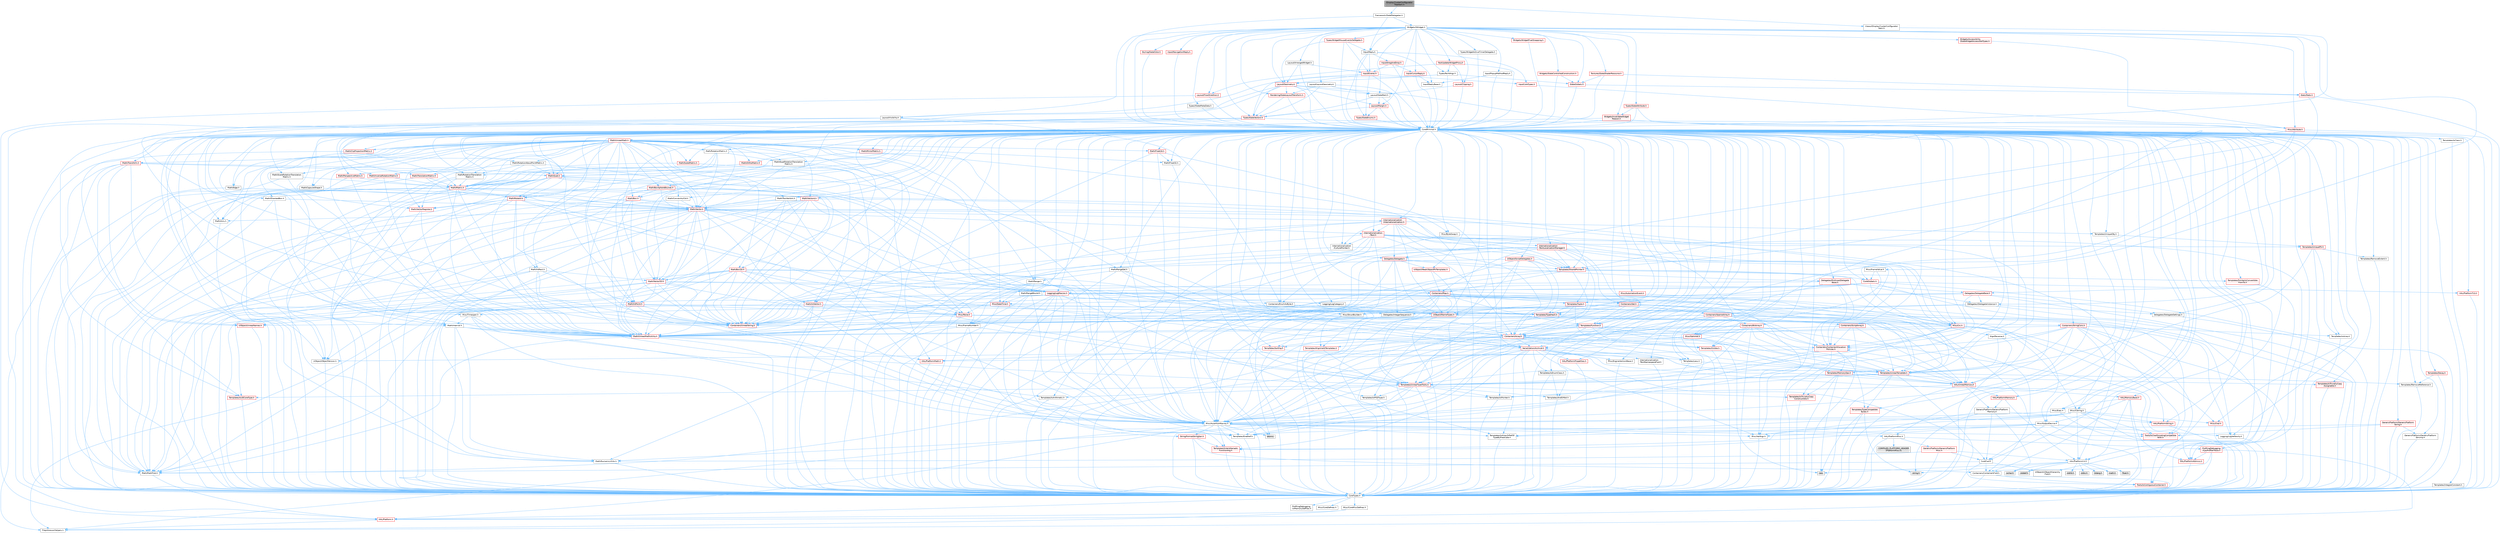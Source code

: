 digraph "IDisplayClusterConfiguratorTreeItem.h"
{
 // INTERACTIVE_SVG=YES
 // LATEX_PDF_SIZE
  bgcolor="transparent";
  edge [fontname=Helvetica,fontsize=10,labelfontname=Helvetica,labelfontsize=10];
  node [fontname=Helvetica,fontsize=10,shape=box,height=0.2,width=0.4];
  Node1 [id="Node000001",label="IDisplayClusterConfigurator\lTreeItem.h",height=0.2,width=0.4,color="gray40", fillcolor="grey60", style="filled", fontcolor="black",tooltip=" "];
  Node1 -> Node2 [id="edge1_Node000001_Node000002",color="steelblue1",style="solid",tooltip=" "];
  Node2 [id="Node000002",label="Views/IDisplayClusterConfigurator\lItem.h",height=0.2,width=0.4,color="grey40", fillcolor="white", style="filled",URL="$d3/d33/IDisplayClusterConfiguratorItem_8h.html",tooltip=" "];
  Node2 -> Node3 [id="edge2_Node000002_Node000003",color="steelblue1",style="solid",tooltip=" "];
  Node3 [id="Node000003",label="CoreMinimal.h",height=0.2,width=0.4,color="grey40", fillcolor="white", style="filled",URL="$d7/d67/CoreMinimal_8h.html",tooltip=" "];
  Node3 -> Node4 [id="edge3_Node000003_Node000004",color="steelblue1",style="solid",tooltip=" "];
  Node4 [id="Node000004",label="CoreTypes.h",height=0.2,width=0.4,color="grey40", fillcolor="white", style="filled",URL="$dc/dec/CoreTypes_8h.html",tooltip=" "];
  Node4 -> Node5 [id="edge4_Node000004_Node000005",color="steelblue1",style="solid",tooltip=" "];
  Node5 [id="Node000005",label="HAL/Platform.h",height=0.2,width=0.4,color="red", fillcolor="#FFF0F0", style="filled",URL="$d9/dd0/Platform_8h.html",tooltip=" "];
  Node5 -> Node9 [id="edge5_Node000005_Node000009",color="steelblue1",style="solid",tooltip=" "];
  Node9 [id="Node000009",label="PreprocessorHelpers.h",height=0.2,width=0.4,color="grey40", fillcolor="white", style="filled",URL="$db/ddb/PreprocessorHelpers_8h.html",tooltip=" "];
  Node4 -> Node15 [id="edge6_Node000004_Node000015",color="steelblue1",style="solid",tooltip=" "];
  Node15 [id="Node000015",label="ProfilingDebugging\l/UMemoryDefines.h",height=0.2,width=0.4,color="grey40", fillcolor="white", style="filled",URL="$d2/da2/UMemoryDefines_8h.html",tooltip=" "];
  Node4 -> Node16 [id="edge7_Node000004_Node000016",color="steelblue1",style="solid",tooltip=" "];
  Node16 [id="Node000016",label="Misc/CoreMiscDefines.h",height=0.2,width=0.4,color="grey40", fillcolor="white", style="filled",URL="$da/d38/CoreMiscDefines_8h.html",tooltip=" "];
  Node16 -> Node5 [id="edge8_Node000016_Node000005",color="steelblue1",style="solid",tooltip=" "];
  Node16 -> Node9 [id="edge9_Node000016_Node000009",color="steelblue1",style="solid",tooltip=" "];
  Node4 -> Node17 [id="edge10_Node000004_Node000017",color="steelblue1",style="solid",tooltip=" "];
  Node17 [id="Node000017",label="Misc/CoreDefines.h",height=0.2,width=0.4,color="grey40", fillcolor="white", style="filled",URL="$d3/dd2/CoreDefines_8h.html",tooltip=" "];
  Node3 -> Node18 [id="edge11_Node000003_Node000018",color="steelblue1",style="solid",tooltip=" "];
  Node18 [id="Node000018",label="CoreFwd.h",height=0.2,width=0.4,color="grey40", fillcolor="white", style="filled",URL="$d1/d1e/CoreFwd_8h.html",tooltip=" "];
  Node18 -> Node4 [id="edge12_Node000018_Node000004",color="steelblue1",style="solid",tooltip=" "];
  Node18 -> Node19 [id="edge13_Node000018_Node000019",color="steelblue1",style="solid",tooltip=" "];
  Node19 [id="Node000019",label="Containers/ContainersFwd.h",height=0.2,width=0.4,color="grey40", fillcolor="white", style="filled",URL="$d4/d0a/ContainersFwd_8h.html",tooltip=" "];
  Node19 -> Node5 [id="edge14_Node000019_Node000005",color="steelblue1",style="solid",tooltip=" "];
  Node19 -> Node4 [id="edge15_Node000019_Node000004",color="steelblue1",style="solid",tooltip=" "];
  Node19 -> Node20 [id="edge16_Node000019_Node000020",color="steelblue1",style="solid",tooltip=" "];
  Node20 [id="Node000020",label="Traits/IsContiguousContainer.h",height=0.2,width=0.4,color="red", fillcolor="#FFF0F0", style="filled",URL="$d5/d3c/IsContiguousContainer_8h.html",tooltip=" "];
  Node20 -> Node4 [id="edge17_Node000020_Node000004",color="steelblue1",style="solid",tooltip=" "];
  Node18 -> Node23 [id="edge18_Node000018_Node000023",color="steelblue1",style="solid",tooltip=" "];
  Node23 [id="Node000023",label="Math/MathFwd.h",height=0.2,width=0.4,color="grey40", fillcolor="white", style="filled",URL="$d2/d10/MathFwd_8h.html",tooltip=" "];
  Node23 -> Node5 [id="edge19_Node000023_Node000005",color="steelblue1",style="solid",tooltip=" "];
  Node18 -> Node24 [id="edge20_Node000018_Node000024",color="steelblue1",style="solid",tooltip=" "];
  Node24 [id="Node000024",label="UObject/UObjectHierarchy\lFwd.h",height=0.2,width=0.4,color="grey40", fillcolor="white", style="filled",URL="$d3/d13/UObjectHierarchyFwd_8h.html",tooltip=" "];
  Node3 -> Node24 [id="edge21_Node000003_Node000024",color="steelblue1",style="solid",tooltip=" "];
  Node3 -> Node19 [id="edge22_Node000003_Node000019",color="steelblue1",style="solid",tooltip=" "];
  Node3 -> Node25 [id="edge23_Node000003_Node000025",color="steelblue1",style="solid",tooltip=" "];
  Node25 [id="Node000025",label="Misc/VarArgs.h",height=0.2,width=0.4,color="grey40", fillcolor="white", style="filled",URL="$d5/d6f/VarArgs_8h.html",tooltip=" "];
  Node25 -> Node4 [id="edge24_Node000025_Node000004",color="steelblue1",style="solid",tooltip=" "];
  Node3 -> Node26 [id="edge25_Node000003_Node000026",color="steelblue1",style="solid",tooltip=" "];
  Node26 [id="Node000026",label="Logging/LogVerbosity.h",height=0.2,width=0.4,color="grey40", fillcolor="white", style="filled",URL="$d2/d8f/LogVerbosity_8h.html",tooltip=" "];
  Node26 -> Node4 [id="edge26_Node000026_Node000004",color="steelblue1",style="solid",tooltip=" "];
  Node3 -> Node27 [id="edge27_Node000003_Node000027",color="steelblue1",style="solid",tooltip=" "];
  Node27 [id="Node000027",label="Misc/OutputDevice.h",height=0.2,width=0.4,color="grey40", fillcolor="white", style="filled",URL="$d7/d32/OutputDevice_8h.html",tooltip=" "];
  Node27 -> Node18 [id="edge28_Node000027_Node000018",color="steelblue1",style="solid",tooltip=" "];
  Node27 -> Node4 [id="edge29_Node000027_Node000004",color="steelblue1",style="solid",tooltip=" "];
  Node27 -> Node26 [id="edge30_Node000027_Node000026",color="steelblue1",style="solid",tooltip=" "];
  Node27 -> Node25 [id="edge31_Node000027_Node000025",color="steelblue1",style="solid",tooltip=" "];
  Node27 -> Node28 [id="edge32_Node000027_Node000028",color="steelblue1",style="solid",tooltip=" "];
  Node28 [id="Node000028",label="Templates/IsArrayOrRefOf\lTypeByPredicate.h",height=0.2,width=0.4,color="grey40", fillcolor="white", style="filled",URL="$d6/da1/IsArrayOrRefOfTypeByPredicate_8h.html",tooltip=" "];
  Node28 -> Node4 [id="edge33_Node000028_Node000004",color="steelblue1",style="solid",tooltip=" "];
  Node27 -> Node29 [id="edge34_Node000027_Node000029",color="steelblue1",style="solid",tooltip=" "];
  Node29 [id="Node000029",label="Templates/IsValidVariadic\lFunctionArg.h",height=0.2,width=0.4,color="red", fillcolor="#FFF0F0", style="filled",URL="$d0/dc8/IsValidVariadicFunctionArg_8h.html",tooltip=" "];
  Node29 -> Node4 [id="edge35_Node000029_Node000004",color="steelblue1",style="solid",tooltip=" "];
  Node27 -> Node31 [id="edge36_Node000027_Node000031",color="steelblue1",style="solid",tooltip=" "];
  Node31 [id="Node000031",label="Traits/IsCharEncodingCompatible\lWith.h",height=0.2,width=0.4,color="red", fillcolor="#FFF0F0", style="filled",URL="$df/dd1/IsCharEncodingCompatibleWith_8h.html",tooltip=" "];
  Node3 -> Node33 [id="edge37_Node000003_Node000033",color="steelblue1",style="solid",tooltip=" "];
  Node33 [id="Node000033",label="HAL/PlatformCrt.h",height=0.2,width=0.4,color="grey40", fillcolor="white", style="filled",URL="$d8/d75/PlatformCrt_8h.html",tooltip=" "];
  Node33 -> Node34 [id="edge38_Node000033_Node000034",color="steelblue1",style="solid",tooltip=" "];
  Node34 [id="Node000034",label="new",height=0.2,width=0.4,color="grey60", fillcolor="#E0E0E0", style="filled",tooltip=" "];
  Node33 -> Node35 [id="edge39_Node000033_Node000035",color="steelblue1",style="solid",tooltip=" "];
  Node35 [id="Node000035",label="wchar.h",height=0.2,width=0.4,color="grey60", fillcolor="#E0E0E0", style="filled",tooltip=" "];
  Node33 -> Node36 [id="edge40_Node000033_Node000036",color="steelblue1",style="solid",tooltip=" "];
  Node36 [id="Node000036",label="stddef.h",height=0.2,width=0.4,color="grey60", fillcolor="#E0E0E0", style="filled",tooltip=" "];
  Node33 -> Node37 [id="edge41_Node000033_Node000037",color="steelblue1",style="solid",tooltip=" "];
  Node37 [id="Node000037",label="stdlib.h",height=0.2,width=0.4,color="grey60", fillcolor="#E0E0E0", style="filled",tooltip=" "];
  Node33 -> Node38 [id="edge42_Node000033_Node000038",color="steelblue1",style="solid",tooltip=" "];
  Node38 [id="Node000038",label="stdio.h",height=0.2,width=0.4,color="grey60", fillcolor="#E0E0E0", style="filled",tooltip=" "];
  Node33 -> Node39 [id="edge43_Node000033_Node000039",color="steelblue1",style="solid",tooltip=" "];
  Node39 [id="Node000039",label="stdarg.h",height=0.2,width=0.4,color="grey60", fillcolor="#E0E0E0", style="filled",tooltip=" "];
  Node33 -> Node40 [id="edge44_Node000033_Node000040",color="steelblue1",style="solid",tooltip=" "];
  Node40 [id="Node000040",label="math.h",height=0.2,width=0.4,color="grey60", fillcolor="#E0E0E0", style="filled",tooltip=" "];
  Node33 -> Node41 [id="edge45_Node000033_Node000041",color="steelblue1",style="solid",tooltip=" "];
  Node41 [id="Node000041",label="float.h",height=0.2,width=0.4,color="grey60", fillcolor="#E0E0E0", style="filled",tooltip=" "];
  Node33 -> Node42 [id="edge46_Node000033_Node000042",color="steelblue1",style="solid",tooltip=" "];
  Node42 [id="Node000042",label="string.h",height=0.2,width=0.4,color="grey60", fillcolor="#E0E0E0", style="filled",tooltip=" "];
  Node3 -> Node43 [id="edge47_Node000003_Node000043",color="steelblue1",style="solid",tooltip=" "];
  Node43 [id="Node000043",label="HAL/PlatformMisc.h",height=0.2,width=0.4,color="grey40", fillcolor="white", style="filled",URL="$d0/df5/PlatformMisc_8h.html",tooltip=" "];
  Node43 -> Node4 [id="edge48_Node000043_Node000004",color="steelblue1",style="solid",tooltip=" "];
  Node43 -> Node44 [id="edge49_Node000043_Node000044",color="steelblue1",style="solid",tooltip=" "];
  Node44 [id="Node000044",label="GenericPlatform/GenericPlatform\lMisc.h",height=0.2,width=0.4,color="red", fillcolor="#FFF0F0", style="filled",URL="$db/d9a/GenericPlatformMisc_8h.html",tooltip=" "];
  Node44 -> Node18 [id="edge50_Node000044_Node000018",color="steelblue1",style="solid",tooltip=" "];
  Node44 -> Node4 [id="edge51_Node000044_Node000004",color="steelblue1",style="solid",tooltip=" "];
  Node44 -> Node33 [id="edge52_Node000044_Node000033",color="steelblue1",style="solid",tooltip=" "];
  Node44 -> Node48 [id="edge53_Node000044_Node000048",color="steelblue1",style="solid",tooltip=" "];
  Node48 [id="Node000048",label="Math/NumericLimits.h",height=0.2,width=0.4,color="grey40", fillcolor="white", style="filled",URL="$df/d1b/NumericLimits_8h.html",tooltip=" "];
  Node48 -> Node4 [id="edge54_Node000048_Node000004",color="steelblue1",style="solid",tooltip=" "];
  Node43 -> Node53 [id="edge55_Node000043_Node000053",color="steelblue1",style="solid",tooltip=" "];
  Node53 [id="Node000053",label="COMPILED_PLATFORM_HEADER\l(PlatformMisc.h)",height=0.2,width=0.4,color="grey60", fillcolor="#E0E0E0", style="filled",tooltip=" "];
  Node43 -> Node54 [id="edge56_Node000043_Node000054",color="steelblue1",style="solid",tooltip=" "];
  Node54 [id="Node000054",label="ProfilingDebugging\l/CpuProfilerTrace.h",height=0.2,width=0.4,color="red", fillcolor="#FFF0F0", style="filled",URL="$da/dcb/CpuProfilerTrace_8h.html",tooltip=" "];
  Node54 -> Node4 [id="edge57_Node000054_Node000004",color="steelblue1",style="solid",tooltip=" "];
  Node54 -> Node19 [id="edge58_Node000054_Node000019",color="steelblue1",style="solid",tooltip=" "];
  Node54 -> Node55 [id="edge59_Node000054_Node000055",color="steelblue1",style="solid",tooltip=" "];
  Node55 [id="Node000055",label="HAL/PlatformAtomics.h",height=0.2,width=0.4,color="red", fillcolor="#FFF0F0", style="filled",URL="$d3/d36/PlatformAtomics_8h.html",tooltip=" "];
  Node55 -> Node4 [id="edge60_Node000055_Node000004",color="steelblue1",style="solid",tooltip=" "];
  Node54 -> Node9 [id="edge61_Node000054_Node000009",color="steelblue1",style="solid",tooltip=" "];
  Node3 -> Node62 [id="edge62_Node000003_Node000062",color="steelblue1",style="solid",tooltip=" "];
  Node62 [id="Node000062",label="Misc/AssertionMacros.h",height=0.2,width=0.4,color="grey40", fillcolor="white", style="filled",URL="$d0/dfa/AssertionMacros_8h.html",tooltip=" "];
  Node62 -> Node4 [id="edge63_Node000062_Node000004",color="steelblue1",style="solid",tooltip=" "];
  Node62 -> Node5 [id="edge64_Node000062_Node000005",color="steelblue1",style="solid",tooltip=" "];
  Node62 -> Node43 [id="edge65_Node000062_Node000043",color="steelblue1",style="solid",tooltip=" "];
  Node62 -> Node9 [id="edge66_Node000062_Node000009",color="steelblue1",style="solid",tooltip=" "];
  Node62 -> Node63 [id="edge67_Node000062_Node000063",color="steelblue1",style="solid",tooltip=" "];
  Node63 [id="Node000063",label="Templates/EnableIf.h",height=0.2,width=0.4,color="grey40", fillcolor="white", style="filled",URL="$d7/d60/EnableIf_8h.html",tooltip=" "];
  Node63 -> Node4 [id="edge68_Node000063_Node000004",color="steelblue1",style="solid",tooltip=" "];
  Node62 -> Node28 [id="edge69_Node000062_Node000028",color="steelblue1",style="solid",tooltip=" "];
  Node62 -> Node29 [id="edge70_Node000062_Node000029",color="steelblue1",style="solid",tooltip=" "];
  Node62 -> Node31 [id="edge71_Node000062_Node000031",color="steelblue1",style="solid",tooltip=" "];
  Node62 -> Node25 [id="edge72_Node000062_Node000025",color="steelblue1",style="solid",tooltip=" "];
  Node62 -> Node64 [id="edge73_Node000062_Node000064",color="steelblue1",style="solid",tooltip=" "];
  Node64 [id="Node000064",label="String/FormatStringSan.h",height=0.2,width=0.4,color="red", fillcolor="#FFF0F0", style="filled",URL="$d3/d8b/FormatStringSan_8h.html",tooltip=" "];
  Node64 -> Node4 [id="edge74_Node000064_Node000004",color="steelblue1",style="solid",tooltip=" "];
  Node64 -> Node29 [id="edge75_Node000064_Node000029",color="steelblue1",style="solid",tooltip=" "];
  Node64 -> Node19 [id="edge76_Node000064_Node000019",color="steelblue1",style="solid",tooltip=" "];
  Node62 -> Node70 [id="edge77_Node000062_Node000070",color="steelblue1",style="solid",tooltip=" "];
  Node70 [id="Node000070",label="atomic",height=0.2,width=0.4,color="grey60", fillcolor="#E0E0E0", style="filled",tooltip=" "];
  Node3 -> Node71 [id="edge78_Node000003_Node000071",color="steelblue1",style="solid",tooltip=" "];
  Node71 [id="Node000071",label="Templates/IsPointer.h",height=0.2,width=0.4,color="grey40", fillcolor="white", style="filled",URL="$d7/d05/IsPointer_8h.html",tooltip=" "];
  Node71 -> Node4 [id="edge79_Node000071_Node000004",color="steelblue1",style="solid",tooltip=" "];
  Node3 -> Node72 [id="edge80_Node000003_Node000072",color="steelblue1",style="solid",tooltip=" "];
  Node72 [id="Node000072",label="HAL/PlatformMemory.h",height=0.2,width=0.4,color="red", fillcolor="#FFF0F0", style="filled",URL="$de/d68/PlatformMemory_8h.html",tooltip=" "];
  Node72 -> Node4 [id="edge81_Node000072_Node000004",color="steelblue1",style="solid",tooltip=" "];
  Node72 -> Node73 [id="edge82_Node000072_Node000073",color="steelblue1",style="solid",tooltip=" "];
  Node73 [id="Node000073",label="GenericPlatform/GenericPlatform\lMemory.h",height=0.2,width=0.4,color="grey40", fillcolor="white", style="filled",URL="$dd/d22/GenericPlatformMemory_8h.html",tooltip=" "];
  Node73 -> Node18 [id="edge83_Node000073_Node000018",color="steelblue1",style="solid",tooltip=" "];
  Node73 -> Node4 [id="edge84_Node000073_Node000004",color="steelblue1",style="solid",tooltip=" "];
  Node73 -> Node74 [id="edge85_Node000073_Node000074",color="steelblue1",style="solid",tooltip=" "];
  Node74 [id="Node000074",label="HAL/PlatformString.h",height=0.2,width=0.4,color="red", fillcolor="#FFF0F0", style="filled",URL="$db/db5/PlatformString_8h.html",tooltip=" "];
  Node74 -> Node4 [id="edge86_Node000074_Node000004",color="steelblue1",style="solid",tooltip=" "];
  Node73 -> Node42 [id="edge87_Node000073_Node000042",color="steelblue1",style="solid",tooltip=" "];
  Node73 -> Node35 [id="edge88_Node000073_Node000035",color="steelblue1",style="solid",tooltip=" "];
  Node3 -> Node55 [id="edge89_Node000003_Node000055",color="steelblue1",style="solid",tooltip=" "];
  Node3 -> Node77 [id="edge90_Node000003_Node000077",color="steelblue1",style="solid",tooltip=" "];
  Node77 [id="Node000077",label="Misc/Exec.h",height=0.2,width=0.4,color="grey40", fillcolor="white", style="filled",URL="$de/ddb/Exec_8h.html",tooltip=" "];
  Node77 -> Node4 [id="edge91_Node000077_Node000004",color="steelblue1",style="solid",tooltip=" "];
  Node77 -> Node62 [id="edge92_Node000077_Node000062",color="steelblue1",style="solid",tooltip=" "];
  Node3 -> Node78 [id="edge93_Node000003_Node000078",color="steelblue1",style="solid",tooltip=" "];
  Node78 [id="Node000078",label="HAL/MemoryBase.h",height=0.2,width=0.4,color="red", fillcolor="#FFF0F0", style="filled",URL="$d6/d9f/MemoryBase_8h.html",tooltip=" "];
  Node78 -> Node4 [id="edge94_Node000078_Node000004",color="steelblue1",style="solid",tooltip=" "];
  Node78 -> Node55 [id="edge95_Node000078_Node000055",color="steelblue1",style="solid",tooltip=" "];
  Node78 -> Node33 [id="edge96_Node000078_Node000033",color="steelblue1",style="solid",tooltip=" "];
  Node78 -> Node77 [id="edge97_Node000078_Node000077",color="steelblue1",style="solid",tooltip=" "];
  Node78 -> Node27 [id="edge98_Node000078_Node000027",color="steelblue1",style="solid",tooltip=" "];
  Node3 -> Node88 [id="edge99_Node000003_Node000088",color="steelblue1",style="solid",tooltip=" "];
  Node88 [id="Node000088",label="HAL/UnrealMemory.h",height=0.2,width=0.4,color="red", fillcolor="#FFF0F0", style="filled",URL="$d9/d96/UnrealMemory_8h.html",tooltip=" "];
  Node88 -> Node4 [id="edge100_Node000088_Node000004",color="steelblue1",style="solid",tooltip=" "];
  Node88 -> Node73 [id="edge101_Node000088_Node000073",color="steelblue1",style="solid",tooltip=" "];
  Node88 -> Node78 [id="edge102_Node000088_Node000078",color="steelblue1",style="solid",tooltip=" "];
  Node88 -> Node72 [id="edge103_Node000088_Node000072",color="steelblue1",style="solid",tooltip=" "];
  Node88 -> Node71 [id="edge104_Node000088_Node000071",color="steelblue1",style="solid",tooltip=" "];
  Node3 -> Node90 [id="edge105_Node000003_Node000090",color="steelblue1",style="solid",tooltip=" "];
  Node90 [id="Node000090",label="Templates/IsArithmetic.h",height=0.2,width=0.4,color="grey40", fillcolor="white", style="filled",URL="$d2/d5d/IsArithmetic_8h.html",tooltip=" "];
  Node90 -> Node4 [id="edge106_Node000090_Node000004",color="steelblue1",style="solid",tooltip=" "];
  Node3 -> Node84 [id="edge107_Node000003_Node000084",color="steelblue1",style="solid",tooltip=" "];
  Node84 [id="Node000084",label="Templates/AndOrNot.h",height=0.2,width=0.4,color="grey40", fillcolor="white", style="filled",URL="$db/d0a/AndOrNot_8h.html",tooltip=" "];
  Node84 -> Node4 [id="edge108_Node000084_Node000004",color="steelblue1",style="solid",tooltip=" "];
  Node3 -> Node91 [id="edge109_Node000003_Node000091",color="steelblue1",style="solid",tooltip=" "];
  Node91 [id="Node000091",label="Templates/IsPODType.h",height=0.2,width=0.4,color="grey40", fillcolor="white", style="filled",URL="$d7/db1/IsPODType_8h.html",tooltip=" "];
  Node91 -> Node4 [id="edge110_Node000091_Node000004",color="steelblue1",style="solid",tooltip=" "];
  Node3 -> Node92 [id="edge111_Node000003_Node000092",color="steelblue1",style="solid",tooltip=" "];
  Node92 [id="Node000092",label="Templates/IsUECoreType.h",height=0.2,width=0.4,color="red", fillcolor="#FFF0F0", style="filled",URL="$d1/db8/IsUECoreType_8h.html",tooltip=" "];
  Node92 -> Node4 [id="edge112_Node000092_Node000004",color="steelblue1",style="solid",tooltip=" "];
  Node3 -> Node85 [id="edge113_Node000003_Node000085",color="steelblue1",style="solid",tooltip=" "];
  Node85 [id="Node000085",label="Templates/IsTriviallyCopy\lConstructible.h",height=0.2,width=0.4,color="red", fillcolor="#FFF0F0", style="filled",URL="$d3/d78/IsTriviallyCopyConstructible_8h.html",tooltip=" "];
  Node85 -> Node4 [id="edge114_Node000085_Node000004",color="steelblue1",style="solid",tooltip=" "];
  Node3 -> Node93 [id="edge115_Node000003_Node000093",color="steelblue1",style="solid",tooltip=" "];
  Node93 [id="Node000093",label="Templates/UnrealTypeTraits.h",height=0.2,width=0.4,color="red", fillcolor="#FFF0F0", style="filled",URL="$d2/d2d/UnrealTypeTraits_8h.html",tooltip=" "];
  Node93 -> Node4 [id="edge116_Node000093_Node000004",color="steelblue1",style="solid",tooltip=" "];
  Node93 -> Node71 [id="edge117_Node000093_Node000071",color="steelblue1",style="solid",tooltip=" "];
  Node93 -> Node62 [id="edge118_Node000093_Node000062",color="steelblue1",style="solid",tooltip=" "];
  Node93 -> Node84 [id="edge119_Node000093_Node000084",color="steelblue1",style="solid",tooltip=" "];
  Node93 -> Node63 [id="edge120_Node000093_Node000063",color="steelblue1",style="solid",tooltip=" "];
  Node93 -> Node90 [id="edge121_Node000093_Node000090",color="steelblue1",style="solid",tooltip=" "];
  Node93 -> Node91 [id="edge122_Node000093_Node000091",color="steelblue1",style="solid",tooltip=" "];
  Node93 -> Node92 [id="edge123_Node000093_Node000092",color="steelblue1",style="solid",tooltip=" "];
  Node93 -> Node85 [id="edge124_Node000093_Node000085",color="steelblue1",style="solid",tooltip=" "];
  Node3 -> Node63 [id="edge125_Node000003_Node000063",color="steelblue1",style="solid",tooltip=" "];
  Node3 -> Node95 [id="edge126_Node000003_Node000095",color="steelblue1",style="solid",tooltip=" "];
  Node95 [id="Node000095",label="Templates/RemoveReference.h",height=0.2,width=0.4,color="grey40", fillcolor="white", style="filled",URL="$da/dbe/RemoveReference_8h.html",tooltip=" "];
  Node95 -> Node4 [id="edge127_Node000095_Node000004",color="steelblue1",style="solid",tooltip=" "];
  Node3 -> Node96 [id="edge128_Node000003_Node000096",color="steelblue1",style="solid",tooltip=" "];
  Node96 [id="Node000096",label="Templates/IntegralConstant.h",height=0.2,width=0.4,color="grey40", fillcolor="white", style="filled",URL="$db/d1b/IntegralConstant_8h.html",tooltip=" "];
  Node96 -> Node4 [id="edge129_Node000096_Node000004",color="steelblue1",style="solid",tooltip=" "];
  Node3 -> Node97 [id="edge130_Node000003_Node000097",color="steelblue1",style="solid",tooltip=" "];
  Node97 [id="Node000097",label="Templates/IsClass.h",height=0.2,width=0.4,color="grey40", fillcolor="white", style="filled",URL="$db/dcb/IsClass_8h.html",tooltip=" "];
  Node97 -> Node4 [id="edge131_Node000097_Node000004",color="steelblue1",style="solid",tooltip=" "];
  Node3 -> Node98 [id="edge132_Node000003_Node000098",color="steelblue1",style="solid",tooltip=" "];
  Node98 [id="Node000098",label="Templates/TypeCompatible\lBytes.h",height=0.2,width=0.4,color="red", fillcolor="#FFF0F0", style="filled",URL="$df/d0a/TypeCompatibleBytes_8h.html",tooltip=" "];
  Node98 -> Node4 [id="edge133_Node000098_Node000004",color="steelblue1",style="solid",tooltip=" "];
  Node98 -> Node42 [id="edge134_Node000098_Node000042",color="steelblue1",style="solid",tooltip=" "];
  Node98 -> Node34 [id="edge135_Node000098_Node000034",color="steelblue1",style="solid",tooltip=" "];
  Node3 -> Node20 [id="edge136_Node000003_Node000020",color="steelblue1",style="solid",tooltip=" "];
  Node3 -> Node99 [id="edge137_Node000003_Node000099",color="steelblue1",style="solid",tooltip=" "];
  Node99 [id="Node000099",label="Templates/UnrealTemplate.h",height=0.2,width=0.4,color="red", fillcolor="#FFF0F0", style="filled",URL="$d4/d24/UnrealTemplate_8h.html",tooltip=" "];
  Node99 -> Node4 [id="edge138_Node000099_Node000004",color="steelblue1",style="solid",tooltip=" "];
  Node99 -> Node71 [id="edge139_Node000099_Node000071",color="steelblue1",style="solid",tooltip=" "];
  Node99 -> Node88 [id="edge140_Node000099_Node000088",color="steelblue1",style="solid",tooltip=" "];
  Node99 -> Node93 [id="edge141_Node000099_Node000093",color="steelblue1",style="solid",tooltip=" "];
  Node99 -> Node95 [id="edge142_Node000099_Node000095",color="steelblue1",style="solid",tooltip=" "];
  Node99 -> Node98 [id="edge143_Node000099_Node000098",color="steelblue1",style="solid",tooltip=" "];
  Node99 -> Node20 [id="edge144_Node000099_Node000020",color="steelblue1",style="solid",tooltip=" "];
  Node3 -> Node48 [id="edge145_Node000003_Node000048",color="steelblue1",style="solid",tooltip=" "];
  Node3 -> Node103 [id="edge146_Node000003_Node000103",color="steelblue1",style="solid",tooltip=" "];
  Node103 [id="Node000103",label="HAL/PlatformMath.h",height=0.2,width=0.4,color="red", fillcolor="#FFF0F0", style="filled",URL="$dc/d53/PlatformMath_8h.html",tooltip=" "];
  Node103 -> Node4 [id="edge147_Node000103_Node000004",color="steelblue1",style="solid",tooltip=" "];
  Node3 -> Node86 [id="edge148_Node000003_Node000086",color="steelblue1",style="solid",tooltip=" "];
  Node86 [id="Node000086",label="Templates/IsTriviallyCopy\lAssignable.h",height=0.2,width=0.4,color="red", fillcolor="#FFF0F0", style="filled",URL="$d2/df2/IsTriviallyCopyAssignable_8h.html",tooltip=" "];
  Node86 -> Node4 [id="edge149_Node000086_Node000004",color="steelblue1",style="solid",tooltip=" "];
  Node3 -> Node111 [id="edge150_Node000003_Node000111",color="steelblue1",style="solid",tooltip=" "];
  Node111 [id="Node000111",label="Templates/MemoryOps.h",height=0.2,width=0.4,color="red", fillcolor="#FFF0F0", style="filled",URL="$db/dea/MemoryOps_8h.html",tooltip=" "];
  Node111 -> Node4 [id="edge151_Node000111_Node000004",color="steelblue1",style="solid",tooltip=" "];
  Node111 -> Node88 [id="edge152_Node000111_Node000088",color="steelblue1",style="solid",tooltip=" "];
  Node111 -> Node86 [id="edge153_Node000111_Node000086",color="steelblue1",style="solid",tooltip=" "];
  Node111 -> Node85 [id="edge154_Node000111_Node000085",color="steelblue1",style="solid",tooltip=" "];
  Node111 -> Node93 [id="edge155_Node000111_Node000093",color="steelblue1",style="solid",tooltip=" "];
  Node111 -> Node34 [id="edge156_Node000111_Node000034",color="steelblue1",style="solid",tooltip=" "];
  Node3 -> Node112 [id="edge157_Node000003_Node000112",color="steelblue1",style="solid",tooltip=" "];
  Node112 [id="Node000112",label="Containers/ContainerAllocation\lPolicies.h",height=0.2,width=0.4,color="red", fillcolor="#FFF0F0", style="filled",URL="$d7/dff/ContainerAllocationPolicies_8h.html",tooltip=" "];
  Node112 -> Node4 [id="edge158_Node000112_Node000004",color="steelblue1",style="solid",tooltip=" "];
  Node112 -> Node112 [id="edge159_Node000112_Node000112",color="steelblue1",style="solid",tooltip=" "];
  Node112 -> Node103 [id="edge160_Node000112_Node000103",color="steelblue1",style="solid",tooltip=" "];
  Node112 -> Node88 [id="edge161_Node000112_Node000088",color="steelblue1",style="solid",tooltip=" "];
  Node112 -> Node48 [id="edge162_Node000112_Node000048",color="steelblue1",style="solid",tooltip=" "];
  Node112 -> Node62 [id="edge163_Node000112_Node000062",color="steelblue1",style="solid",tooltip=" "];
  Node112 -> Node111 [id="edge164_Node000112_Node000111",color="steelblue1",style="solid",tooltip=" "];
  Node112 -> Node98 [id="edge165_Node000112_Node000098",color="steelblue1",style="solid",tooltip=" "];
  Node3 -> Node115 [id="edge166_Node000003_Node000115",color="steelblue1",style="solid",tooltip=" "];
  Node115 [id="Node000115",label="Templates/IsEnumClass.h",height=0.2,width=0.4,color="grey40", fillcolor="white", style="filled",URL="$d7/d15/IsEnumClass_8h.html",tooltip=" "];
  Node115 -> Node4 [id="edge167_Node000115_Node000004",color="steelblue1",style="solid",tooltip=" "];
  Node115 -> Node84 [id="edge168_Node000115_Node000084",color="steelblue1",style="solid",tooltip=" "];
  Node3 -> Node116 [id="edge169_Node000003_Node000116",color="steelblue1",style="solid",tooltip=" "];
  Node116 [id="Node000116",label="HAL/PlatformProperties.h",height=0.2,width=0.4,color="red", fillcolor="#FFF0F0", style="filled",URL="$d9/db0/PlatformProperties_8h.html",tooltip=" "];
  Node116 -> Node4 [id="edge170_Node000116_Node000004",color="steelblue1",style="solid",tooltip=" "];
  Node3 -> Node119 [id="edge171_Node000003_Node000119",color="steelblue1",style="solid",tooltip=" "];
  Node119 [id="Node000119",label="Misc/EngineVersionBase.h",height=0.2,width=0.4,color="grey40", fillcolor="white", style="filled",URL="$d5/d2b/EngineVersionBase_8h.html",tooltip=" "];
  Node119 -> Node4 [id="edge172_Node000119_Node000004",color="steelblue1",style="solid",tooltip=" "];
  Node3 -> Node120 [id="edge173_Node000003_Node000120",color="steelblue1",style="solid",tooltip=" "];
  Node120 [id="Node000120",label="Internationalization\l/TextNamespaceFwd.h",height=0.2,width=0.4,color="grey40", fillcolor="white", style="filled",URL="$d8/d97/TextNamespaceFwd_8h.html",tooltip=" "];
  Node120 -> Node4 [id="edge174_Node000120_Node000004",color="steelblue1",style="solid",tooltip=" "];
  Node3 -> Node121 [id="edge175_Node000003_Node000121",color="steelblue1",style="solid",tooltip=" "];
  Node121 [id="Node000121",label="Serialization/Archive.h",height=0.2,width=0.4,color="red", fillcolor="#FFF0F0", style="filled",URL="$d7/d3b/Archive_8h.html",tooltip=" "];
  Node121 -> Node18 [id="edge176_Node000121_Node000018",color="steelblue1",style="solid",tooltip=" "];
  Node121 -> Node4 [id="edge177_Node000121_Node000004",color="steelblue1",style="solid",tooltip=" "];
  Node121 -> Node116 [id="edge178_Node000121_Node000116",color="steelblue1",style="solid",tooltip=" "];
  Node121 -> Node120 [id="edge179_Node000121_Node000120",color="steelblue1",style="solid",tooltip=" "];
  Node121 -> Node23 [id="edge180_Node000121_Node000023",color="steelblue1",style="solid",tooltip=" "];
  Node121 -> Node62 [id="edge181_Node000121_Node000062",color="steelblue1",style="solid",tooltip=" "];
  Node121 -> Node119 [id="edge182_Node000121_Node000119",color="steelblue1",style="solid",tooltip=" "];
  Node121 -> Node25 [id="edge183_Node000121_Node000025",color="steelblue1",style="solid",tooltip=" "];
  Node121 -> Node63 [id="edge184_Node000121_Node000063",color="steelblue1",style="solid",tooltip=" "];
  Node121 -> Node28 [id="edge185_Node000121_Node000028",color="steelblue1",style="solid",tooltip=" "];
  Node121 -> Node115 [id="edge186_Node000121_Node000115",color="steelblue1",style="solid",tooltip=" "];
  Node121 -> Node29 [id="edge187_Node000121_Node000029",color="steelblue1",style="solid",tooltip=" "];
  Node121 -> Node99 [id="edge188_Node000121_Node000099",color="steelblue1",style="solid",tooltip=" "];
  Node121 -> Node31 [id="edge189_Node000121_Node000031",color="steelblue1",style="solid",tooltip=" "];
  Node121 -> Node124 [id="edge190_Node000121_Node000124",color="steelblue1",style="solid",tooltip=" "];
  Node124 [id="Node000124",label="UObject/ObjectVersion.h",height=0.2,width=0.4,color="grey40", fillcolor="white", style="filled",URL="$da/d63/ObjectVersion_8h.html",tooltip=" "];
  Node124 -> Node4 [id="edge191_Node000124_Node000004",color="steelblue1",style="solid",tooltip=" "];
  Node3 -> Node125 [id="edge192_Node000003_Node000125",color="steelblue1",style="solid",tooltip=" "];
  Node125 [id="Node000125",label="Templates/Less.h",height=0.2,width=0.4,color="grey40", fillcolor="white", style="filled",URL="$de/dc8/Less_8h.html",tooltip=" "];
  Node125 -> Node4 [id="edge193_Node000125_Node000004",color="steelblue1",style="solid",tooltip=" "];
  Node125 -> Node99 [id="edge194_Node000125_Node000099",color="steelblue1",style="solid",tooltip=" "];
  Node3 -> Node126 [id="edge195_Node000003_Node000126",color="steelblue1",style="solid",tooltip=" "];
  Node126 [id="Node000126",label="Templates/Sorting.h",height=0.2,width=0.4,color="red", fillcolor="#FFF0F0", style="filled",URL="$d3/d9e/Sorting_8h.html",tooltip=" "];
  Node126 -> Node4 [id="edge196_Node000126_Node000004",color="steelblue1",style="solid",tooltip=" "];
  Node126 -> Node103 [id="edge197_Node000126_Node000103",color="steelblue1",style="solid",tooltip=" "];
  Node126 -> Node125 [id="edge198_Node000126_Node000125",color="steelblue1",style="solid",tooltip=" "];
  Node3 -> Node137 [id="edge199_Node000003_Node000137",color="steelblue1",style="solid",tooltip=" "];
  Node137 [id="Node000137",label="Misc/Char.h",height=0.2,width=0.4,color="red", fillcolor="#FFF0F0", style="filled",URL="$d0/d58/Char_8h.html",tooltip=" "];
  Node137 -> Node4 [id="edge200_Node000137_Node000004",color="steelblue1",style="solid",tooltip=" "];
  Node3 -> Node140 [id="edge201_Node000003_Node000140",color="steelblue1",style="solid",tooltip=" "];
  Node140 [id="Node000140",label="GenericPlatform/GenericPlatform\lStricmp.h",height=0.2,width=0.4,color="grey40", fillcolor="white", style="filled",URL="$d2/d86/GenericPlatformStricmp_8h.html",tooltip=" "];
  Node140 -> Node4 [id="edge202_Node000140_Node000004",color="steelblue1",style="solid",tooltip=" "];
  Node3 -> Node141 [id="edge203_Node000003_Node000141",color="steelblue1",style="solid",tooltip=" "];
  Node141 [id="Node000141",label="GenericPlatform/GenericPlatform\lString.h",height=0.2,width=0.4,color="red", fillcolor="#FFF0F0", style="filled",URL="$dd/d20/GenericPlatformString_8h.html",tooltip=" "];
  Node141 -> Node4 [id="edge204_Node000141_Node000004",color="steelblue1",style="solid",tooltip=" "];
  Node141 -> Node140 [id="edge205_Node000141_Node000140",color="steelblue1",style="solid",tooltip=" "];
  Node141 -> Node63 [id="edge206_Node000141_Node000063",color="steelblue1",style="solid",tooltip=" "];
  Node141 -> Node31 [id="edge207_Node000141_Node000031",color="steelblue1",style="solid",tooltip=" "];
  Node3 -> Node74 [id="edge208_Node000003_Node000074",color="steelblue1",style="solid",tooltip=" "];
  Node3 -> Node144 [id="edge209_Node000003_Node000144",color="steelblue1",style="solid",tooltip=" "];
  Node144 [id="Node000144",label="Misc/CString.h",height=0.2,width=0.4,color="grey40", fillcolor="white", style="filled",URL="$d2/d49/CString_8h.html",tooltip=" "];
  Node144 -> Node4 [id="edge210_Node000144_Node000004",color="steelblue1",style="solid",tooltip=" "];
  Node144 -> Node33 [id="edge211_Node000144_Node000033",color="steelblue1",style="solid",tooltip=" "];
  Node144 -> Node74 [id="edge212_Node000144_Node000074",color="steelblue1",style="solid",tooltip=" "];
  Node144 -> Node62 [id="edge213_Node000144_Node000062",color="steelblue1",style="solid",tooltip=" "];
  Node144 -> Node137 [id="edge214_Node000144_Node000137",color="steelblue1",style="solid",tooltip=" "];
  Node144 -> Node25 [id="edge215_Node000144_Node000025",color="steelblue1",style="solid",tooltip=" "];
  Node144 -> Node28 [id="edge216_Node000144_Node000028",color="steelblue1",style="solid",tooltip=" "];
  Node144 -> Node29 [id="edge217_Node000144_Node000029",color="steelblue1",style="solid",tooltip=" "];
  Node144 -> Node31 [id="edge218_Node000144_Node000031",color="steelblue1",style="solid",tooltip=" "];
  Node3 -> Node145 [id="edge219_Node000003_Node000145",color="steelblue1",style="solid",tooltip=" "];
  Node145 [id="Node000145",label="Misc/Crc.h",height=0.2,width=0.4,color="red", fillcolor="#FFF0F0", style="filled",URL="$d4/dd2/Crc_8h.html",tooltip=" "];
  Node145 -> Node4 [id="edge220_Node000145_Node000004",color="steelblue1",style="solid",tooltip=" "];
  Node145 -> Node74 [id="edge221_Node000145_Node000074",color="steelblue1",style="solid",tooltip=" "];
  Node145 -> Node62 [id="edge222_Node000145_Node000062",color="steelblue1",style="solid",tooltip=" "];
  Node145 -> Node144 [id="edge223_Node000145_Node000144",color="steelblue1",style="solid",tooltip=" "];
  Node145 -> Node137 [id="edge224_Node000145_Node000137",color="steelblue1",style="solid",tooltip=" "];
  Node145 -> Node93 [id="edge225_Node000145_Node000093",color="steelblue1",style="solid",tooltip=" "];
  Node3 -> Node136 [id="edge226_Node000003_Node000136",color="steelblue1",style="solid",tooltip=" "];
  Node136 [id="Node000136",label="Math/UnrealMathUtility.h",height=0.2,width=0.4,color="red", fillcolor="#FFF0F0", style="filled",URL="$db/db8/UnrealMathUtility_8h.html",tooltip=" "];
  Node136 -> Node4 [id="edge227_Node000136_Node000004",color="steelblue1",style="solid",tooltip=" "];
  Node136 -> Node62 [id="edge228_Node000136_Node000062",color="steelblue1",style="solid",tooltip=" "];
  Node136 -> Node103 [id="edge229_Node000136_Node000103",color="steelblue1",style="solid",tooltip=" "];
  Node136 -> Node23 [id="edge230_Node000136_Node000023",color="steelblue1",style="solid",tooltip=" "];
  Node3 -> Node146 [id="edge231_Node000003_Node000146",color="steelblue1",style="solid",tooltip=" "];
  Node146 [id="Node000146",label="Containers/UnrealString.h",height=0.2,width=0.4,color="red", fillcolor="#FFF0F0", style="filled",URL="$d5/dba/UnrealString_8h.html",tooltip=" "];
  Node3 -> Node150 [id="edge232_Node000003_Node000150",color="steelblue1",style="solid",tooltip=" "];
  Node150 [id="Node000150",label="Containers/Array.h",height=0.2,width=0.4,color="red", fillcolor="#FFF0F0", style="filled",URL="$df/dd0/Array_8h.html",tooltip=" "];
  Node150 -> Node4 [id="edge233_Node000150_Node000004",color="steelblue1",style="solid",tooltip=" "];
  Node150 -> Node62 [id="edge234_Node000150_Node000062",color="steelblue1",style="solid",tooltip=" "];
  Node150 -> Node88 [id="edge235_Node000150_Node000088",color="steelblue1",style="solid",tooltip=" "];
  Node150 -> Node93 [id="edge236_Node000150_Node000093",color="steelblue1",style="solid",tooltip=" "];
  Node150 -> Node99 [id="edge237_Node000150_Node000099",color="steelblue1",style="solid",tooltip=" "];
  Node150 -> Node112 [id="edge238_Node000150_Node000112",color="steelblue1",style="solid",tooltip=" "];
  Node150 -> Node121 [id="edge239_Node000150_Node000121",color="steelblue1",style="solid",tooltip=" "];
  Node150 -> Node129 [id="edge240_Node000150_Node000129",color="steelblue1",style="solid",tooltip=" "];
  Node129 [id="Node000129",label="Templates/Invoke.h",height=0.2,width=0.4,color="red", fillcolor="#FFF0F0", style="filled",URL="$d7/deb/Invoke_8h.html",tooltip=" "];
  Node129 -> Node4 [id="edge241_Node000129_Node000004",color="steelblue1",style="solid",tooltip=" "];
  Node129 -> Node99 [id="edge242_Node000129_Node000099",color="steelblue1",style="solid",tooltip=" "];
  Node150 -> Node125 [id="edge243_Node000150_Node000125",color="steelblue1",style="solid",tooltip=" "];
  Node150 -> Node126 [id="edge244_Node000150_Node000126",color="steelblue1",style="solid",tooltip=" "];
  Node150 -> Node173 [id="edge245_Node000150_Node000173",color="steelblue1",style="solid",tooltip=" "];
  Node173 [id="Node000173",label="Templates/AlignmentTemplates.h",height=0.2,width=0.4,color="red", fillcolor="#FFF0F0", style="filled",URL="$dd/d32/AlignmentTemplates_8h.html",tooltip=" "];
  Node173 -> Node4 [id="edge246_Node000173_Node000004",color="steelblue1",style="solid",tooltip=" "];
  Node173 -> Node71 [id="edge247_Node000173_Node000071",color="steelblue1",style="solid",tooltip=" "];
  Node3 -> Node174 [id="edge248_Node000003_Node000174",color="steelblue1",style="solid",tooltip=" "];
  Node174 [id="Node000174",label="Misc/FrameNumber.h",height=0.2,width=0.4,color="grey40", fillcolor="white", style="filled",URL="$dd/dbd/FrameNumber_8h.html",tooltip=" "];
  Node174 -> Node4 [id="edge249_Node000174_Node000004",color="steelblue1",style="solid",tooltip=" "];
  Node174 -> Node48 [id="edge250_Node000174_Node000048",color="steelblue1",style="solid",tooltip=" "];
  Node174 -> Node136 [id="edge251_Node000174_Node000136",color="steelblue1",style="solid",tooltip=" "];
  Node174 -> Node63 [id="edge252_Node000174_Node000063",color="steelblue1",style="solid",tooltip=" "];
  Node174 -> Node93 [id="edge253_Node000174_Node000093",color="steelblue1",style="solid",tooltip=" "];
  Node3 -> Node175 [id="edge254_Node000003_Node000175",color="steelblue1",style="solid",tooltip=" "];
  Node175 [id="Node000175",label="Misc/Timespan.h",height=0.2,width=0.4,color="grey40", fillcolor="white", style="filled",URL="$da/dd9/Timespan_8h.html",tooltip=" "];
  Node175 -> Node4 [id="edge255_Node000175_Node000004",color="steelblue1",style="solid",tooltip=" "];
  Node175 -> Node176 [id="edge256_Node000175_Node000176",color="steelblue1",style="solid",tooltip=" "];
  Node176 [id="Node000176",label="Math/Interval.h",height=0.2,width=0.4,color="grey40", fillcolor="white", style="filled",URL="$d1/d55/Interval_8h.html",tooltip=" "];
  Node176 -> Node4 [id="edge257_Node000176_Node000004",color="steelblue1",style="solid",tooltip=" "];
  Node176 -> Node90 [id="edge258_Node000176_Node000090",color="steelblue1",style="solid",tooltip=" "];
  Node176 -> Node93 [id="edge259_Node000176_Node000093",color="steelblue1",style="solid",tooltip=" "];
  Node176 -> Node48 [id="edge260_Node000176_Node000048",color="steelblue1",style="solid",tooltip=" "];
  Node176 -> Node136 [id="edge261_Node000176_Node000136",color="steelblue1",style="solid",tooltip=" "];
  Node175 -> Node136 [id="edge262_Node000175_Node000136",color="steelblue1",style="solid",tooltip=" "];
  Node175 -> Node62 [id="edge263_Node000175_Node000062",color="steelblue1",style="solid",tooltip=" "];
  Node3 -> Node177 [id="edge264_Node000003_Node000177",color="steelblue1",style="solid",tooltip=" "];
  Node177 [id="Node000177",label="Containers/StringConv.h",height=0.2,width=0.4,color="red", fillcolor="#FFF0F0", style="filled",URL="$d3/ddf/StringConv_8h.html",tooltip=" "];
  Node177 -> Node4 [id="edge265_Node000177_Node000004",color="steelblue1",style="solid",tooltip=" "];
  Node177 -> Node62 [id="edge266_Node000177_Node000062",color="steelblue1",style="solid",tooltip=" "];
  Node177 -> Node112 [id="edge267_Node000177_Node000112",color="steelblue1",style="solid",tooltip=" "];
  Node177 -> Node150 [id="edge268_Node000177_Node000150",color="steelblue1",style="solid",tooltip=" "];
  Node177 -> Node144 [id="edge269_Node000177_Node000144",color="steelblue1",style="solid",tooltip=" "];
  Node177 -> Node178 [id="edge270_Node000177_Node000178",color="steelblue1",style="solid",tooltip=" "];
  Node178 [id="Node000178",label="Templates/IsArray.h",height=0.2,width=0.4,color="grey40", fillcolor="white", style="filled",URL="$d8/d8d/IsArray_8h.html",tooltip=" "];
  Node178 -> Node4 [id="edge271_Node000178_Node000004",color="steelblue1",style="solid",tooltip=" "];
  Node177 -> Node99 [id="edge272_Node000177_Node000099",color="steelblue1",style="solid",tooltip=" "];
  Node177 -> Node93 [id="edge273_Node000177_Node000093",color="steelblue1",style="solid",tooltip=" "];
  Node177 -> Node31 [id="edge274_Node000177_Node000031",color="steelblue1",style="solid",tooltip=" "];
  Node177 -> Node20 [id="edge275_Node000177_Node000020",color="steelblue1",style="solid",tooltip=" "];
  Node3 -> Node179 [id="edge276_Node000003_Node000179",color="steelblue1",style="solid",tooltip=" "];
  Node179 [id="Node000179",label="UObject/UnrealNames.h",height=0.2,width=0.4,color="red", fillcolor="#FFF0F0", style="filled",URL="$d8/db1/UnrealNames_8h.html",tooltip=" "];
  Node179 -> Node4 [id="edge277_Node000179_Node000004",color="steelblue1",style="solid",tooltip=" "];
  Node3 -> Node181 [id="edge278_Node000003_Node000181",color="steelblue1",style="solid",tooltip=" "];
  Node181 [id="Node000181",label="UObject/NameTypes.h",height=0.2,width=0.4,color="red", fillcolor="#FFF0F0", style="filled",URL="$d6/d35/NameTypes_8h.html",tooltip=" "];
  Node181 -> Node4 [id="edge279_Node000181_Node000004",color="steelblue1",style="solid",tooltip=" "];
  Node181 -> Node62 [id="edge280_Node000181_Node000062",color="steelblue1",style="solid",tooltip=" "];
  Node181 -> Node88 [id="edge281_Node000181_Node000088",color="steelblue1",style="solid",tooltip=" "];
  Node181 -> Node93 [id="edge282_Node000181_Node000093",color="steelblue1",style="solid",tooltip=" "];
  Node181 -> Node99 [id="edge283_Node000181_Node000099",color="steelblue1",style="solid",tooltip=" "];
  Node181 -> Node146 [id="edge284_Node000181_Node000146",color="steelblue1",style="solid",tooltip=" "];
  Node181 -> Node177 [id="edge285_Node000181_Node000177",color="steelblue1",style="solid",tooltip=" "];
  Node181 -> Node179 [id="edge286_Node000181_Node000179",color="steelblue1",style="solid",tooltip=" "];
  Node3 -> Node189 [id="edge287_Node000003_Node000189",color="steelblue1",style="solid",tooltip=" "];
  Node189 [id="Node000189",label="Misc/Parse.h",height=0.2,width=0.4,color="red", fillcolor="#FFF0F0", style="filled",URL="$dc/d71/Parse_8h.html",tooltip=" "];
  Node189 -> Node146 [id="edge288_Node000189_Node000146",color="steelblue1",style="solid",tooltip=" "];
  Node189 -> Node4 [id="edge289_Node000189_Node000004",color="steelblue1",style="solid",tooltip=" "];
  Node189 -> Node33 [id="edge290_Node000189_Node000033",color="steelblue1",style="solid",tooltip=" "];
  Node189 -> Node190 [id="edge291_Node000189_Node000190",color="steelblue1",style="solid",tooltip=" "];
  Node190 [id="Node000190",label="Templates/Function.h",height=0.2,width=0.4,color="red", fillcolor="#FFF0F0", style="filled",URL="$df/df5/Function_8h.html",tooltip=" "];
  Node190 -> Node4 [id="edge292_Node000190_Node000004",color="steelblue1",style="solid",tooltip=" "];
  Node190 -> Node62 [id="edge293_Node000190_Node000062",color="steelblue1",style="solid",tooltip=" "];
  Node190 -> Node88 [id="edge294_Node000190_Node000088",color="steelblue1",style="solid",tooltip=" "];
  Node190 -> Node93 [id="edge295_Node000190_Node000093",color="steelblue1",style="solid",tooltip=" "];
  Node190 -> Node129 [id="edge296_Node000190_Node000129",color="steelblue1",style="solid",tooltip=" "];
  Node190 -> Node99 [id="edge297_Node000190_Node000099",color="steelblue1",style="solid",tooltip=" "];
  Node190 -> Node136 [id="edge298_Node000190_Node000136",color="steelblue1",style="solid",tooltip=" "];
  Node190 -> Node34 [id="edge299_Node000190_Node000034",color="steelblue1",style="solid",tooltip=" "];
  Node3 -> Node173 [id="edge300_Node000003_Node000173",color="steelblue1",style="solid",tooltip=" "];
  Node3 -> Node192 [id="edge301_Node000003_Node000192",color="steelblue1",style="solid",tooltip=" "];
  Node192 [id="Node000192",label="Misc/StructBuilder.h",height=0.2,width=0.4,color="grey40", fillcolor="white", style="filled",URL="$d9/db3/StructBuilder_8h.html",tooltip=" "];
  Node192 -> Node4 [id="edge302_Node000192_Node000004",color="steelblue1",style="solid",tooltip=" "];
  Node192 -> Node136 [id="edge303_Node000192_Node000136",color="steelblue1",style="solid",tooltip=" "];
  Node192 -> Node173 [id="edge304_Node000192_Node000173",color="steelblue1",style="solid",tooltip=" "];
  Node3 -> Node105 [id="edge305_Node000003_Node000105",color="steelblue1",style="solid",tooltip=" "];
  Node105 [id="Node000105",label="Templates/Decay.h",height=0.2,width=0.4,color="red", fillcolor="#FFF0F0", style="filled",URL="$dd/d0f/Decay_8h.html",tooltip=" "];
  Node105 -> Node4 [id="edge306_Node000105_Node000004",color="steelblue1",style="solid",tooltip=" "];
  Node105 -> Node95 [id="edge307_Node000105_Node000095",color="steelblue1",style="solid",tooltip=" "];
  Node3 -> Node193 [id="edge308_Node000003_Node000193",color="steelblue1",style="solid",tooltip=" "];
  Node193 [id="Node000193",label="Templates/PointerIsConvertible\lFromTo.h",height=0.2,width=0.4,color="red", fillcolor="#FFF0F0", style="filled",URL="$d6/d65/PointerIsConvertibleFromTo_8h.html",tooltip=" "];
  Node193 -> Node4 [id="edge309_Node000193_Node000004",color="steelblue1",style="solid",tooltip=" "];
  Node3 -> Node129 [id="edge310_Node000003_Node000129",color="steelblue1",style="solid",tooltip=" "];
  Node3 -> Node190 [id="edge311_Node000003_Node000190",color="steelblue1",style="solid",tooltip=" "];
  Node3 -> Node162 [id="edge312_Node000003_Node000162",color="steelblue1",style="solid",tooltip=" "];
  Node162 [id="Node000162",label="Templates/TypeHash.h",height=0.2,width=0.4,color="red", fillcolor="#FFF0F0", style="filled",URL="$d1/d62/TypeHash_8h.html",tooltip=" "];
  Node162 -> Node4 [id="edge313_Node000162_Node000004",color="steelblue1",style="solid",tooltip=" "];
  Node162 -> Node145 [id="edge314_Node000162_Node000145",color="steelblue1",style="solid",tooltip=" "];
  Node3 -> Node194 [id="edge315_Node000003_Node000194",color="steelblue1",style="solid",tooltip=" "];
  Node194 [id="Node000194",label="Containers/ScriptArray.h",height=0.2,width=0.4,color="red", fillcolor="#FFF0F0", style="filled",URL="$dc/daf/ScriptArray_8h.html",tooltip=" "];
  Node194 -> Node4 [id="edge316_Node000194_Node000004",color="steelblue1",style="solid",tooltip=" "];
  Node194 -> Node62 [id="edge317_Node000194_Node000062",color="steelblue1",style="solid",tooltip=" "];
  Node194 -> Node88 [id="edge318_Node000194_Node000088",color="steelblue1",style="solid",tooltip=" "];
  Node194 -> Node112 [id="edge319_Node000194_Node000112",color="steelblue1",style="solid",tooltip=" "];
  Node194 -> Node150 [id="edge320_Node000194_Node000150",color="steelblue1",style="solid",tooltip=" "];
  Node3 -> Node195 [id="edge321_Node000003_Node000195",color="steelblue1",style="solid",tooltip=" "];
  Node195 [id="Node000195",label="Containers/BitArray.h",height=0.2,width=0.4,color="red", fillcolor="#FFF0F0", style="filled",URL="$d1/de4/BitArray_8h.html",tooltip=" "];
  Node195 -> Node112 [id="edge322_Node000195_Node000112",color="steelblue1",style="solid",tooltip=" "];
  Node195 -> Node4 [id="edge323_Node000195_Node000004",color="steelblue1",style="solid",tooltip=" "];
  Node195 -> Node55 [id="edge324_Node000195_Node000055",color="steelblue1",style="solid",tooltip=" "];
  Node195 -> Node88 [id="edge325_Node000195_Node000088",color="steelblue1",style="solid",tooltip=" "];
  Node195 -> Node136 [id="edge326_Node000195_Node000136",color="steelblue1",style="solid",tooltip=" "];
  Node195 -> Node62 [id="edge327_Node000195_Node000062",color="steelblue1",style="solid",tooltip=" "];
  Node195 -> Node121 [id="edge328_Node000195_Node000121",color="steelblue1",style="solid",tooltip=" "];
  Node195 -> Node63 [id="edge329_Node000195_Node000063",color="steelblue1",style="solid",tooltip=" "];
  Node195 -> Node129 [id="edge330_Node000195_Node000129",color="steelblue1",style="solid",tooltip=" "];
  Node195 -> Node99 [id="edge331_Node000195_Node000099",color="steelblue1",style="solid",tooltip=" "];
  Node195 -> Node93 [id="edge332_Node000195_Node000093",color="steelblue1",style="solid",tooltip=" "];
  Node3 -> Node196 [id="edge333_Node000003_Node000196",color="steelblue1",style="solid",tooltip=" "];
  Node196 [id="Node000196",label="Containers/SparseArray.h",height=0.2,width=0.4,color="red", fillcolor="#FFF0F0", style="filled",URL="$d5/dbf/SparseArray_8h.html",tooltip=" "];
  Node196 -> Node4 [id="edge334_Node000196_Node000004",color="steelblue1",style="solid",tooltip=" "];
  Node196 -> Node62 [id="edge335_Node000196_Node000062",color="steelblue1",style="solid",tooltip=" "];
  Node196 -> Node88 [id="edge336_Node000196_Node000088",color="steelblue1",style="solid",tooltip=" "];
  Node196 -> Node93 [id="edge337_Node000196_Node000093",color="steelblue1",style="solid",tooltip=" "];
  Node196 -> Node99 [id="edge338_Node000196_Node000099",color="steelblue1",style="solid",tooltip=" "];
  Node196 -> Node112 [id="edge339_Node000196_Node000112",color="steelblue1",style="solid",tooltip=" "];
  Node196 -> Node125 [id="edge340_Node000196_Node000125",color="steelblue1",style="solid",tooltip=" "];
  Node196 -> Node150 [id="edge341_Node000196_Node000150",color="steelblue1",style="solid",tooltip=" "];
  Node196 -> Node136 [id="edge342_Node000196_Node000136",color="steelblue1",style="solid",tooltip=" "];
  Node196 -> Node194 [id="edge343_Node000196_Node000194",color="steelblue1",style="solid",tooltip=" "];
  Node196 -> Node195 [id="edge344_Node000196_Node000195",color="steelblue1",style="solid",tooltip=" "];
  Node196 -> Node146 [id="edge345_Node000196_Node000146",color="steelblue1",style="solid",tooltip=" "];
  Node3 -> Node212 [id="edge346_Node000003_Node000212",color="steelblue1",style="solid",tooltip=" "];
  Node212 [id="Node000212",label="Containers/Set.h",height=0.2,width=0.4,color="red", fillcolor="#FFF0F0", style="filled",URL="$d4/d45/Set_8h.html",tooltip=" "];
  Node212 -> Node112 [id="edge347_Node000212_Node000112",color="steelblue1",style="solid",tooltip=" "];
  Node212 -> Node196 [id="edge348_Node000212_Node000196",color="steelblue1",style="solid",tooltip=" "];
  Node212 -> Node19 [id="edge349_Node000212_Node000019",color="steelblue1",style="solid",tooltip=" "];
  Node212 -> Node136 [id="edge350_Node000212_Node000136",color="steelblue1",style="solid",tooltip=" "];
  Node212 -> Node62 [id="edge351_Node000212_Node000062",color="steelblue1",style="solid",tooltip=" "];
  Node212 -> Node192 [id="edge352_Node000212_Node000192",color="steelblue1",style="solid",tooltip=" "];
  Node212 -> Node190 [id="edge353_Node000212_Node000190",color="steelblue1",style="solid",tooltip=" "];
  Node212 -> Node126 [id="edge354_Node000212_Node000126",color="steelblue1",style="solid",tooltip=" "];
  Node212 -> Node162 [id="edge355_Node000212_Node000162",color="steelblue1",style="solid",tooltip=" "];
  Node212 -> Node99 [id="edge356_Node000212_Node000099",color="steelblue1",style="solid",tooltip=" "];
  Node3 -> Node215 [id="edge357_Node000003_Node000215",color="steelblue1",style="solid",tooltip=" "];
  Node215 [id="Node000215",label="Algo/Reverse.h",height=0.2,width=0.4,color="grey40", fillcolor="white", style="filled",URL="$d5/d93/Reverse_8h.html",tooltip=" "];
  Node215 -> Node4 [id="edge358_Node000215_Node000004",color="steelblue1",style="solid",tooltip=" "];
  Node215 -> Node99 [id="edge359_Node000215_Node000099",color="steelblue1",style="solid",tooltip=" "];
  Node3 -> Node216 [id="edge360_Node000003_Node000216",color="steelblue1",style="solid",tooltip=" "];
  Node216 [id="Node000216",label="Containers/Map.h",height=0.2,width=0.4,color="red", fillcolor="#FFF0F0", style="filled",URL="$df/d79/Map_8h.html",tooltip=" "];
  Node216 -> Node4 [id="edge361_Node000216_Node000004",color="steelblue1",style="solid",tooltip=" "];
  Node216 -> Node215 [id="edge362_Node000216_Node000215",color="steelblue1",style="solid",tooltip=" "];
  Node216 -> Node212 [id="edge363_Node000216_Node000212",color="steelblue1",style="solid",tooltip=" "];
  Node216 -> Node146 [id="edge364_Node000216_Node000146",color="steelblue1",style="solid",tooltip=" "];
  Node216 -> Node62 [id="edge365_Node000216_Node000062",color="steelblue1",style="solid",tooltip=" "];
  Node216 -> Node192 [id="edge366_Node000216_Node000192",color="steelblue1",style="solid",tooltip=" "];
  Node216 -> Node190 [id="edge367_Node000216_Node000190",color="steelblue1",style="solid",tooltip=" "];
  Node216 -> Node126 [id="edge368_Node000216_Node000126",color="steelblue1",style="solid",tooltip=" "];
  Node216 -> Node217 [id="edge369_Node000216_Node000217",color="steelblue1",style="solid",tooltip=" "];
  Node217 [id="Node000217",label="Templates/Tuple.h",height=0.2,width=0.4,color="red", fillcolor="#FFF0F0", style="filled",URL="$d2/d4f/Tuple_8h.html",tooltip=" "];
  Node217 -> Node4 [id="edge370_Node000217_Node000004",color="steelblue1",style="solid",tooltip=" "];
  Node217 -> Node99 [id="edge371_Node000217_Node000099",color="steelblue1",style="solid",tooltip=" "];
  Node217 -> Node218 [id="edge372_Node000217_Node000218",color="steelblue1",style="solid",tooltip=" "];
  Node218 [id="Node000218",label="Delegates/IntegerSequence.h",height=0.2,width=0.4,color="grey40", fillcolor="white", style="filled",URL="$d2/dcc/IntegerSequence_8h.html",tooltip=" "];
  Node218 -> Node4 [id="edge373_Node000218_Node000004",color="steelblue1",style="solid",tooltip=" "];
  Node217 -> Node129 [id="edge374_Node000217_Node000129",color="steelblue1",style="solid",tooltip=" "];
  Node217 -> Node162 [id="edge375_Node000217_Node000162",color="steelblue1",style="solid",tooltip=" "];
  Node216 -> Node99 [id="edge376_Node000216_Node000099",color="steelblue1",style="solid",tooltip=" "];
  Node216 -> Node93 [id="edge377_Node000216_Node000093",color="steelblue1",style="solid",tooltip=" "];
  Node3 -> Node220 [id="edge378_Node000003_Node000220",color="steelblue1",style="solid",tooltip=" "];
  Node220 [id="Node000220",label="Math/IntPoint.h",height=0.2,width=0.4,color="red", fillcolor="#FFF0F0", style="filled",URL="$d3/df7/IntPoint_8h.html",tooltip=" "];
  Node220 -> Node4 [id="edge379_Node000220_Node000004",color="steelblue1",style="solid",tooltip=" "];
  Node220 -> Node62 [id="edge380_Node000220_Node000062",color="steelblue1",style="solid",tooltip=" "];
  Node220 -> Node189 [id="edge381_Node000220_Node000189",color="steelblue1",style="solid",tooltip=" "];
  Node220 -> Node23 [id="edge382_Node000220_Node000023",color="steelblue1",style="solid",tooltip=" "];
  Node220 -> Node136 [id="edge383_Node000220_Node000136",color="steelblue1",style="solid",tooltip=" "];
  Node220 -> Node146 [id="edge384_Node000220_Node000146",color="steelblue1",style="solid",tooltip=" "];
  Node220 -> Node162 [id="edge385_Node000220_Node000162",color="steelblue1",style="solid",tooltip=" "];
  Node3 -> Node222 [id="edge386_Node000003_Node000222",color="steelblue1",style="solid",tooltip=" "];
  Node222 [id="Node000222",label="Math/IntVector.h",height=0.2,width=0.4,color="red", fillcolor="#FFF0F0", style="filled",URL="$d7/d44/IntVector_8h.html",tooltip=" "];
  Node222 -> Node4 [id="edge387_Node000222_Node000004",color="steelblue1",style="solid",tooltip=" "];
  Node222 -> Node145 [id="edge388_Node000222_Node000145",color="steelblue1",style="solid",tooltip=" "];
  Node222 -> Node189 [id="edge389_Node000222_Node000189",color="steelblue1",style="solid",tooltip=" "];
  Node222 -> Node23 [id="edge390_Node000222_Node000023",color="steelblue1",style="solid",tooltip=" "];
  Node222 -> Node136 [id="edge391_Node000222_Node000136",color="steelblue1",style="solid",tooltip=" "];
  Node222 -> Node146 [id="edge392_Node000222_Node000146",color="steelblue1",style="solid",tooltip=" "];
  Node3 -> Node223 [id="edge393_Node000003_Node000223",color="steelblue1",style="solid",tooltip=" "];
  Node223 [id="Node000223",label="Logging/LogCategory.h",height=0.2,width=0.4,color="grey40", fillcolor="white", style="filled",URL="$d9/d36/LogCategory_8h.html",tooltip=" "];
  Node223 -> Node4 [id="edge394_Node000223_Node000004",color="steelblue1",style="solid",tooltip=" "];
  Node223 -> Node26 [id="edge395_Node000223_Node000026",color="steelblue1",style="solid",tooltip=" "];
  Node223 -> Node181 [id="edge396_Node000223_Node000181",color="steelblue1",style="solid",tooltip=" "];
  Node3 -> Node224 [id="edge397_Node000003_Node000224",color="steelblue1",style="solid",tooltip=" "];
  Node224 [id="Node000224",label="Logging/LogMacros.h",height=0.2,width=0.4,color="red", fillcolor="#FFF0F0", style="filled",URL="$d0/d16/LogMacros_8h.html",tooltip=" "];
  Node224 -> Node146 [id="edge398_Node000224_Node000146",color="steelblue1",style="solid",tooltip=" "];
  Node224 -> Node4 [id="edge399_Node000224_Node000004",color="steelblue1",style="solid",tooltip=" "];
  Node224 -> Node9 [id="edge400_Node000224_Node000009",color="steelblue1",style="solid",tooltip=" "];
  Node224 -> Node223 [id="edge401_Node000224_Node000223",color="steelblue1",style="solid",tooltip=" "];
  Node224 -> Node26 [id="edge402_Node000224_Node000026",color="steelblue1",style="solid",tooltip=" "];
  Node224 -> Node62 [id="edge403_Node000224_Node000062",color="steelblue1",style="solid",tooltip=" "];
  Node224 -> Node25 [id="edge404_Node000224_Node000025",color="steelblue1",style="solid",tooltip=" "];
  Node224 -> Node64 [id="edge405_Node000224_Node000064",color="steelblue1",style="solid",tooltip=" "];
  Node224 -> Node63 [id="edge406_Node000224_Node000063",color="steelblue1",style="solid",tooltip=" "];
  Node224 -> Node28 [id="edge407_Node000224_Node000028",color="steelblue1",style="solid",tooltip=" "];
  Node224 -> Node29 [id="edge408_Node000224_Node000029",color="steelblue1",style="solid",tooltip=" "];
  Node224 -> Node31 [id="edge409_Node000224_Node000031",color="steelblue1",style="solid",tooltip=" "];
  Node3 -> Node227 [id="edge410_Node000003_Node000227",color="steelblue1",style="solid",tooltip=" "];
  Node227 [id="Node000227",label="Math/Vector2D.h",height=0.2,width=0.4,color="red", fillcolor="#FFF0F0", style="filled",URL="$d3/db0/Vector2D_8h.html",tooltip=" "];
  Node227 -> Node4 [id="edge411_Node000227_Node000004",color="steelblue1",style="solid",tooltip=" "];
  Node227 -> Node23 [id="edge412_Node000227_Node000023",color="steelblue1",style="solid",tooltip=" "];
  Node227 -> Node62 [id="edge413_Node000227_Node000062",color="steelblue1",style="solid",tooltip=" "];
  Node227 -> Node145 [id="edge414_Node000227_Node000145",color="steelblue1",style="solid",tooltip=" "];
  Node227 -> Node136 [id="edge415_Node000227_Node000136",color="steelblue1",style="solid",tooltip=" "];
  Node227 -> Node146 [id="edge416_Node000227_Node000146",color="steelblue1",style="solid",tooltip=" "];
  Node227 -> Node189 [id="edge417_Node000227_Node000189",color="steelblue1",style="solid",tooltip=" "];
  Node227 -> Node220 [id="edge418_Node000227_Node000220",color="steelblue1",style="solid",tooltip=" "];
  Node227 -> Node224 [id="edge419_Node000227_Node000224",color="steelblue1",style="solid",tooltip=" "];
  Node3 -> Node231 [id="edge420_Node000003_Node000231",color="steelblue1",style="solid",tooltip=" "];
  Node231 [id="Node000231",label="Math/IntRect.h",height=0.2,width=0.4,color="grey40", fillcolor="white", style="filled",URL="$d7/d53/IntRect_8h.html",tooltip=" "];
  Node231 -> Node4 [id="edge421_Node000231_Node000004",color="steelblue1",style="solid",tooltip=" "];
  Node231 -> Node23 [id="edge422_Node000231_Node000023",color="steelblue1",style="solid",tooltip=" "];
  Node231 -> Node136 [id="edge423_Node000231_Node000136",color="steelblue1",style="solid",tooltip=" "];
  Node231 -> Node146 [id="edge424_Node000231_Node000146",color="steelblue1",style="solid",tooltip=" "];
  Node231 -> Node220 [id="edge425_Node000231_Node000220",color="steelblue1",style="solid",tooltip=" "];
  Node231 -> Node227 [id="edge426_Node000231_Node000227",color="steelblue1",style="solid",tooltip=" "];
  Node3 -> Node232 [id="edge427_Node000003_Node000232",color="steelblue1",style="solid",tooltip=" "];
  Node232 [id="Node000232",label="Misc/ByteSwap.h",height=0.2,width=0.4,color="grey40", fillcolor="white", style="filled",URL="$dc/dd7/ByteSwap_8h.html",tooltip=" "];
  Node232 -> Node4 [id="edge428_Node000232_Node000004",color="steelblue1",style="solid",tooltip=" "];
  Node232 -> Node33 [id="edge429_Node000232_Node000033",color="steelblue1",style="solid",tooltip=" "];
  Node3 -> Node161 [id="edge430_Node000003_Node000161",color="steelblue1",style="solid",tooltip=" "];
  Node161 [id="Node000161",label="Containers/EnumAsByte.h",height=0.2,width=0.4,color="grey40", fillcolor="white", style="filled",URL="$d6/d9a/EnumAsByte_8h.html",tooltip=" "];
  Node161 -> Node4 [id="edge431_Node000161_Node000004",color="steelblue1",style="solid",tooltip=" "];
  Node161 -> Node91 [id="edge432_Node000161_Node000091",color="steelblue1",style="solid",tooltip=" "];
  Node161 -> Node162 [id="edge433_Node000161_Node000162",color="steelblue1",style="solid",tooltip=" "];
  Node3 -> Node233 [id="edge434_Node000003_Node000233",color="steelblue1",style="solid",tooltip=" "];
  Node233 [id="Node000233",label="HAL/PlatformTLS.h",height=0.2,width=0.4,color="red", fillcolor="#FFF0F0", style="filled",URL="$d0/def/PlatformTLS_8h.html",tooltip=" "];
  Node233 -> Node4 [id="edge435_Node000233_Node000004",color="steelblue1",style="solid",tooltip=" "];
  Node3 -> Node236 [id="edge436_Node000003_Node000236",color="steelblue1",style="solid",tooltip=" "];
  Node236 [id="Node000236",label="CoreGlobals.h",height=0.2,width=0.4,color="red", fillcolor="#FFF0F0", style="filled",URL="$d5/d8c/CoreGlobals_8h.html",tooltip=" "];
  Node236 -> Node146 [id="edge437_Node000236_Node000146",color="steelblue1",style="solid",tooltip=" "];
  Node236 -> Node4 [id="edge438_Node000236_Node000004",color="steelblue1",style="solid",tooltip=" "];
  Node236 -> Node233 [id="edge439_Node000236_Node000233",color="steelblue1",style="solid",tooltip=" "];
  Node236 -> Node224 [id="edge440_Node000236_Node000224",color="steelblue1",style="solid",tooltip=" "];
  Node236 -> Node27 [id="edge441_Node000236_Node000027",color="steelblue1",style="solid",tooltip=" "];
  Node236 -> Node54 [id="edge442_Node000236_Node000054",color="steelblue1",style="solid",tooltip=" "];
  Node236 -> Node181 [id="edge443_Node000236_Node000181",color="steelblue1",style="solid",tooltip=" "];
  Node236 -> Node70 [id="edge444_Node000236_Node000070",color="steelblue1",style="solid",tooltip=" "];
  Node3 -> Node237 [id="edge445_Node000003_Node000237",color="steelblue1",style="solid",tooltip=" "];
  Node237 [id="Node000237",label="Templates/SharedPointer.h",height=0.2,width=0.4,color="red", fillcolor="#FFF0F0", style="filled",URL="$d2/d17/SharedPointer_8h.html",tooltip=" "];
  Node237 -> Node4 [id="edge446_Node000237_Node000004",color="steelblue1",style="solid",tooltip=" "];
  Node237 -> Node193 [id="edge447_Node000237_Node000193",color="steelblue1",style="solid",tooltip=" "];
  Node237 -> Node62 [id="edge448_Node000237_Node000062",color="steelblue1",style="solid",tooltip=" "];
  Node237 -> Node88 [id="edge449_Node000237_Node000088",color="steelblue1",style="solid",tooltip=" "];
  Node237 -> Node150 [id="edge450_Node000237_Node000150",color="steelblue1",style="solid",tooltip=" "];
  Node237 -> Node216 [id="edge451_Node000237_Node000216",color="steelblue1",style="solid",tooltip=" "];
  Node237 -> Node236 [id="edge452_Node000237_Node000236",color="steelblue1",style="solid",tooltip=" "];
  Node3 -> Node242 [id="edge453_Node000003_Node000242",color="steelblue1",style="solid",tooltip=" "];
  Node242 [id="Node000242",label="Internationalization\l/CulturePointer.h",height=0.2,width=0.4,color="grey40", fillcolor="white", style="filled",URL="$d6/dbe/CulturePointer_8h.html",tooltip=" "];
  Node242 -> Node4 [id="edge454_Node000242_Node000004",color="steelblue1",style="solid",tooltip=" "];
  Node242 -> Node237 [id="edge455_Node000242_Node000237",color="steelblue1",style="solid",tooltip=" "];
  Node3 -> Node243 [id="edge456_Node000003_Node000243",color="steelblue1",style="solid",tooltip=" "];
  Node243 [id="Node000243",label="UObject/WeakObjectPtrTemplates.h",height=0.2,width=0.4,color="red", fillcolor="#FFF0F0", style="filled",URL="$d8/d3b/WeakObjectPtrTemplates_8h.html",tooltip=" "];
  Node243 -> Node4 [id="edge457_Node000243_Node000004",color="steelblue1",style="solid",tooltip=" "];
  Node243 -> Node216 [id="edge458_Node000243_Node000216",color="steelblue1",style="solid",tooltip=" "];
  Node3 -> Node246 [id="edge459_Node000003_Node000246",color="steelblue1",style="solid",tooltip=" "];
  Node246 [id="Node000246",label="Delegates/DelegateSettings.h",height=0.2,width=0.4,color="grey40", fillcolor="white", style="filled",URL="$d0/d97/DelegateSettings_8h.html",tooltip=" "];
  Node246 -> Node4 [id="edge460_Node000246_Node000004",color="steelblue1",style="solid",tooltip=" "];
  Node3 -> Node247 [id="edge461_Node000003_Node000247",color="steelblue1",style="solid",tooltip=" "];
  Node247 [id="Node000247",label="Delegates/IDelegateInstance.h",height=0.2,width=0.4,color="grey40", fillcolor="white", style="filled",URL="$d2/d10/IDelegateInstance_8h.html",tooltip=" "];
  Node247 -> Node4 [id="edge462_Node000247_Node000004",color="steelblue1",style="solid",tooltip=" "];
  Node247 -> Node162 [id="edge463_Node000247_Node000162",color="steelblue1",style="solid",tooltip=" "];
  Node247 -> Node181 [id="edge464_Node000247_Node000181",color="steelblue1",style="solid",tooltip=" "];
  Node247 -> Node246 [id="edge465_Node000247_Node000246",color="steelblue1",style="solid",tooltip=" "];
  Node3 -> Node248 [id="edge466_Node000003_Node000248",color="steelblue1",style="solid",tooltip=" "];
  Node248 [id="Node000248",label="Delegates/DelegateBase.h",height=0.2,width=0.4,color="red", fillcolor="#FFF0F0", style="filled",URL="$da/d67/DelegateBase_8h.html",tooltip=" "];
  Node248 -> Node4 [id="edge467_Node000248_Node000004",color="steelblue1",style="solid",tooltip=" "];
  Node248 -> Node112 [id="edge468_Node000248_Node000112",color="steelblue1",style="solid",tooltip=" "];
  Node248 -> Node136 [id="edge469_Node000248_Node000136",color="steelblue1",style="solid",tooltip=" "];
  Node248 -> Node181 [id="edge470_Node000248_Node000181",color="steelblue1",style="solid",tooltip=" "];
  Node248 -> Node246 [id="edge471_Node000248_Node000246",color="steelblue1",style="solid",tooltip=" "];
  Node248 -> Node247 [id="edge472_Node000248_Node000247",color="steelblue1",style="solid",tooltip=" "];
  Node3 -> Node256 [id="edge473_Node000003_Node000256",color="steelblue1",style="solid",tooltip=" "];
  Node256 [id="Node000256",label="Delegates/MulticastDelegate\lBase.h",height=0.2,width=0.4,color="red", fillcolor="#FFF0F0", style="filled",URL="$db/d16/MulticastDelegateBase_8h.html",tooltip=" "];
  Node256 -> Node4 [id="edge474_Node000256_Node000004",color="steelblue1",style="solid",tooltip=" "];
  Node256 -> Node112 [id="edge475_Node000256_Node000112",color="steelblue1",style="solid",tooltip=" "];
  Node256 -> Node150 [id="edge476_Node000256_Node000150",color="steelblue1",style="solid",tooltip=" "];
  Node256 -> Node136 [id="edge477_Node000256_Node000136",color="steelblue1",style="solid",tooltip=" "];
  Node256 -> Node247 [id="edge478_Node000256_Node000247",color="steelblue1",style="solid",tooltip=" "];
  Node256 -> Node248 [id="edge479_Node000256_Node000248",color="steelblue1",style="solid",tooltip=" "];
  Node3 -> Node218 [id="edge480_Node000003_Node000218",color="steelblue1",style="solid",tooltip=" "];
  Node3 -> Node217 [id="edge481_Node000003_Node000217",color="steelblue1",style="solid",tooltip=" "];
  Node3 -> Node257 [id="edge482_Node000003_Node000257",color="steelblue1",style="solid",tooltip=" "];
  Node257 [id="Node000257",label="UObject/ScriptDelegates.h",height=0.2,width=0.4,color="red", fillcolor="#FFF0F0", style="filled",URL="$de/d81/ScriptDelegates_8h.html",tooltip=" "];
  Node257 -> Node150 [id="edge483_Node000257_Node000150",color="steelblue1",style="solid",tooltip=" "];
  Node257 -> Node112 [id="edge484_Node000257_Node000112",color="steelblue1",style="solid",tooltip=" "];
  Node257 -> Node146 [id="edge485_Node000257_Node000146",color="steelblue1",style="solid",tooltip=" "];
  Node257 -> Node62 [id="edge486_Node000257_Node000062",color="steelblue1",style="solid",tooltip=" "];
  Node257 -> Node237 [id="edge487_Node000257_Node000237",color="steelblue1",style="solid",tooltip=" "];
  Node257 -> Node162 [id="edge488_Node000257_Node000162",color="steelblue1",style="solid",tooltip=" "];
  Node257 -> Node93 [id="edge489_Node000257_Node000093",color="steelblue1",style="solid",tooltip=" "];
  Node257 -> Node181 [id="edge490_Node000257_Node000181",color="steelblue1",style="solid",tooltip=" "];
  Node3 -> Node259 [id="edge491_Node000003_Node000259",color="steelblue1",style="solid",tooltip=" "];
  Node259 [id="Node000259",label="Delegates/Delegate.h",height=0.2,width=0.4,color="red", fillcolor="#FFF0F0", style="filled",URL="$d4/d80/Delegate_8h.html",tooltip=" "];
  Node259 -> Node4 [id="edge492_Node000259_Node000004",color="steelblue1",style="solid",tooltip=" "];
  Node259 -> Node62 [id="edge493_Node000259_Node000062",color="steelblue1",style="solid",tooltip=" "];
  Node259 -> Node181 [id="edge494_Node000259_Node000181",color="steelblue1",style="solid",tooltip=" "];
  Node259 -> Node237 [id="edge495_Node000259_Node000237",color="steelblue1",style="solid",tooltip=" "];
  Node259 -> Node243 [id="edge496_Node000259_Node000243",color="steelblue1",style="solid",tooltip=" "];
  Node259 -> Node256 [id="edge497_Node000259_Node000256",color="steelblue1",style="solid",tooltip=" "];
  Node259 -> Node218 [id="edge498_Node000259_Node000218",color="steelblue1",style="solid",tooltip=" "];
  Node3 -> Node264 [id="edge499_Node000003_Node000264",color="steelblue1",style="solid",tooltip=" "];
  Node264 [id="Node000264",label="Internationalization\l/TextLocalizationManager.h",height=0.2,width=0.4,color="red", fillcolor="#FFF0F0", style="filled",URL="$d5/d2e/TextLocalizationManager_8h.html",tooltip=" "];
  Node264 -> Node150 [id="edge500_Node000264_Node000150",color="steelblue1",style="solid",tooltip=" "];
  Node264 -> Node112 [id="edge501_Node000264_Node000112",color="steelblue1",style="solid",tooltip=" "];
  Node264 -> Node216 [id="edge502_Node000264_Node000216",color="steelblue1",style="solid",tooltip=" "];
  Node264 -> Node212 [id="edge503_Node000264_Node000212",color="steelblue1",style="solid",tooltip=" "];
  Node264 -> Node146 [id="edge504_Node000264_Node000146",color="steelblue1",style="solid",tooltip=" "];
  Node264 -> Node4 [id="edge505_Node000264_Node000004",color="steelblue1",style="solid",tooltip=" "];
  Node264 -> Node259 [id="edge506_Node000264_Node000259",color="steelblue1",style="solid",tooltip=" "];
  Node264 -> Node145 [id="edge507_Node000264_Node000145",color="steelblue1",style="solid",tooltip=" "];
  Node264 -> Node190 [id="edge508_Node000264_Node000190",color="steelblue1",style="solid",tooltip=" "];
  Node264 -> Node237 [id="edge509_Node000264_Node000237",color="steelblue1",style="solid",tooltip=" "];
  Node264 -> Node70 [id="edge510_Node000264_Node000070",color="steelblue1",style="solid",tooltip=" "];
  Node3 -> Node205 [id="edge511_Node000003_Node000205",color="steelblue1",style="solid",tooltip=" "];
  Node205 [id="Node000205",label="Misc/Optional.h",height=0.2,width=0.4,color="red", fillcolor="#FFF0F0", style="filled",URL="$d2/dae/Optional_8h.html",tooltip=" "];
  Node205 -> Node4 [id="edge512_Node000205_Node000004",color="steelblue1",style="solid",tooltip=" "];
  Node205 -> Node62 [id="edge513_Node000205_Node000062",color="steelblue1",style="solid",tooltip=" "];
  Node205 -> Node111 [id="edge514_Node000205_Node000111",color="steelblue1",style="solid",tooltip=" "];
  Node205 -> Node99 [id="edge515_Node000205_Node000099",color="steelblue1",style="solid",tooltip=" "];
  Node205 -> Node121 [id="edge516_Node000205_Node000121",color="steelblue1",style="solid",tooltip=" "];
  Node3 -> Node178 [id="edge517_Node000003_Node000178",color="steelblue1",style="solid",tooltip=" "];
  Node3 -> Node210 [id="edge518_Node000003_Node000210",color="steelblue1",style="solid",tooltip=" "];
  Node210 [id="Node000210",label="Templates/RemoveExtent.h",height=0.2,width=0.4,color="grey40", fillcolor="white", style="filled",URL="$dc/de9/RemoveExtent_8h.html",tooltip=" "];
  Node210 -> Node4 [id="edge519_Node000210_Node000004",color="steelblue1",style="solid",tooltip=" "];
  Node3 -> Node209 [id="edge520_Node000003_Node000209",color="steelblue1",style="solid",tooltip=" "];
  Node209 [id="Node000209",label="Templates/UniquePtr.h",height=0.2,width=0.4,color="red", fillcolor="#FFF0F0", style="filled",URL="$de/d1a/UniquePtr_8h.html",tooltip=" "];
  Node209 -> Node4 [id="edge521_Node000209_Node000004",color="steelblue1",style="solid",tooltip=" "];
  Node209 -> Node99 [id="edge522_Node000209_Node000099",color="steelblue1",style="solid",tooltip=" "];
  Node209 -> Node178 [id="edge523_Node000209_Node000178",color="steelblue1",style="solid",tooltip=" "];
  Node209 -> Node210 [id="edge524_Node000209_Node000210",color="steelblue1",style="solid",tooltip=" "];
  Node3 -> Node271 [id="edge525_Node000003_Node000271",color="steelblue1",style="solid",tooltip=" "];
  Node271 [id="Node000271",label="Internationalization\l/Text.h",height=0.2,width=0.4,color="red", fillcolor="#FFF0F0", style="filled",URL="$d6/d35/Text_8h.html",tooltip=" "];
  Node271 -> Node4 [id="edge526_Node000271_Node000004",color="steelblue1",style="solid",tooltip=" "];
  Node271 -> Node55 [id="edge527_Node000271_Node000055",color="steelblue1",style="solid",tooltip=" "];
  Node271 -> Node62 [id="edge528_Node000271_Node000062",color="steelblue1",style="solid",tooltip=" "];
  Node271 -> Node93 [id="edge529_Node000271_Node000093",color="steelblue1",style="solid",tooltip=" "];
  Node271 -> Node150 [id="edge530_Node000271_Node000150",color="steelblue1",style="solid",tooltip=" "];
  Node271 -> Node146 [id="edge531_Node000271_Node000146",color="steelblue1",style="solid",tooltip=" "];
  Node271 -> Node161 [id="edge532_Node000271_Node000161",color="steelblue1",style="solid",tooltip=" "];
  Node271 -> Node237 [id="edge533_Node000271_Node000237",color="steelblue1",style="solid",tooltip=" "];
  Node271 -> Node242 [id="edge534_Node000271_Node000242",color="steelblue1",style="solid",tooltip=" "];
  Node271 -> Node264 [id="edge535_Node000271_Node000264",color="steelblue1",style="solid",tooltip=" "];
  Node271 -> Node205 [id="edge536_Node000271_Node000205",color="steelblue1",style="solid",tooltip=" "];
  Node271 -> Node209 [id="edge537_Node000271_Node000209",color="steelblue1",style="solid",tooltip=" "];
  Node3 -> Node208 [id="edge538_Node000003_Node000208",color="steelblue1",style="solid",tooltip=" "];
  Node208 [id="Node000208",label="Templates/UniqueObj.h",height=0.2,width=0.4,color="grey40", fillcolor="white", style="filled",URL="$da/d95/UniqueObj_8h.html",tooltip=" "];
  Node208 -> Node4 [id="edge539_Node000208_Node000004",color="steelblue1",style="solid",tooltip=" "];
  Node208 -> Node209 [id="edge540_Node000208_Node000209",color="steelblue1",style="solid",tooltip=" "];
  Node3 -> Node277 [id="edge541_Node000003_Node000277",color="steelblue1",style="solid",tooltip=" "];
  Node277 [id="Node000277",label="Internationalization\l/Internationalization.h",height=0.2,width=0.4,color="red", fillcolor="#FFF0F0", style="filled",URL="$da/de4/Internationalization_8h.html",tooltip=" "];
  Node277 -> Node150 [id="edge542_Node000277_Node000150",color="steelblue1",style="solid",tooltip=" "];
  Node277 -> Node146 [id="edge543_Node000277_Node000146",color="steelblue1",style="solid",tooltip=" "];
  Node277 -> Node4 [id="edge544_Node000277_Node000004",color="steelblue1",style="solid",tooltip=" "];
  Node277 -> Node259 [id="edge545_Node000277_Node000259",color="steelblue1",style="solid",tooltip=" "];
  Node277 -> Node242 [id="edge546_Node000277_Node000242",color="steelblue1",style="solid",tooltip=" "];
  Node277 -> Node271 [id="edge547_Node000277_Node000271",color="steelblue1",style="solid",tooltip=" "];
  Node277 -> Node237 [id="edge548_Node000277_Node000237",color="steelblue1",style="solid",tooltip=" "];
  Node277 -> Node217 [id="edge549_Node000277_Node000217",color="steelblue1",style="solid",tooltip=" "];
  Node277 -> Node208 [id="edge550_Node000277_Node000208",color="steelblue1",style="solid",tooltip=" "];
  Node277 -> Node181 [id="edge551_Node000277_Node000181",color="steelblue1",style="solid",tooltip=" "];
  Node3 -> Node278 [id="edge552_Node000003_Node000278",color="steelblue1",style="solid",tooltip=" "];
  Node278 [id="Node000278",label="Math/Vector.h",height=0.2,width=0.4,color="red", fillcolor="#FFF0F0", style="filled",URL="$d6/dbe/Vector_8h.html",tooltip=" "];
  Node278 -> Node4 [id="edge553_Node000278_Node000004",color="steelblue1",style="solid",tooltip=" "];
  Node278 -> Node62 [id="edge554_Node000278_Node000062",color="steelblue1",style="solid",tooltip=" "];
  Node278 -> Node23 [id="edge555_Node000278_Node000023",color="steelblue1",style="solid",tooltip=" "];
  Node278 -> Node48 [id="edge556_Node000278_Node000048",color="steelblue1",style="solid",tooltip=" "];
  Node278 -> Node145 [id="edge557_Node000278_Node000145",color="steelblue1",style="solid",tooltip=" "];
  Node278 -> Node136 [id="edge558_Node000278_Node000136",color="steelblue1",style="solid",tooltip=" "];
  Node278 -> Node146 [id="edge559_Node000278_Node000146",color="steelblue1",style="solid",tooltip=" "];
  Node278 -> Node189 [id="edge560_Node000278_Node000189",color="steelblue1",style="solid",tooltip=" "];
  Node278 -> Node220 [id="edge561_Node000278_Node000220",color="steelblue1",style="solid",tooltip=" "];
  Node278 -> Node224 [id="edge562_Node000278_Node000224",color="steelblue1",style="solid",tooltip=" "];
  Node278 -> Node227 [id="edge563_Node000278_Node000227",color="steelblue1",style="solid",tooltip=" "];
  Node278 -> Node232 [id="edge564_Node000278_Node000232",color="steelblue1",style="solid",tooltip=" "];
  Node278 -> Node271 [id="edge565_Node000278_Node000271",color="steelblue1",style="solid",tooltip=" "];
  Node278 -> Node277 [id="edge566_Node000278_Node000277",color="steelblue1",style="solid",tooltip=" "];
  Node278 -> Node222 [id="edge567_Node000278_Node000222",color="steelblue1",style="solid",tooltip=" "];
  Node278 -> Node281 [id="edge568_Node000278_Node000281",color="steelblue1",style="solid",tooltip=" "];
  Node281 [id="Node000281",label="Math/Axis.h",height=0.2,width=0.4,color="grey40", fillcolor="white", style="filled",URL="$dd/dbb/Axis_8h.html",tooltip=" "];
  Node281 -> Node4 [id="edge569_Node000281_Node000004",color="steelblue1",style="solid",tooltip=" "];
  Node278 -> Node124 [id="edge570_Node000278_Node000124",color="steelblue1",style="solid",tooltip=" "];
  Node3 -> Node282 [id="edge571_Node000003_Node000282",color="steelblue1",style="solid",tooltip=" "];
  Node282 [id="Node000282",label="Math/Vector4.h",height=0.2,width=0.4,color="red", fillcolor="#FFF0F0", style="filled",URL="$d7/d36/Vector4_8h.html",tooltip=" "];
  Node282 -> Node4 [id="edge572_Node000282_Node000004",color="steelblue1",style="solid",tooltip=" "];
  Node282 -> Node145 [id="edge573_Node000282_Node000145",color="steelblue1",style="solid",tooltip=" "];
  Node282 -> Node23 [id="edge574_Node000282_Node000023",color="steelblue1",style="solid",tooltip=" "];
  Node282 -> Node136 [id="edge575_Node000282_Node000136",color="steelblue1",style="solid",tooltip=" "];
  Node282 -> Node146 [id="edge576_Node000282_Node000146",color="steelblue1",style="solid",tooltip=" "];
  Node282 -> Node189 [id="edge577_Node000282_Node000189",color="steelblue1",style="solid",tooltip=" "];
  Node282 -> Node224 [id="edge578_Node000282_Node000224",color="steelblue1",style="solid",tooltip=" "];
  Node282 -> Node227 [id="edge579_Node000282_Node000227",color="steelblue1",style="solid",tooltip=" "];
  Node282 -> Node278 [id="edge580_Node000282_Node000278",color="steelblue1",style="solid",tooltip=" "];
  Node3 -> Node283 [id="edge581_Node000003_Node000283",color="steelblue1",style="solid",tooltip=" "];
  Node283 [id="Node000283",label="Math/VectorRegister.h",height=0.2,width=0.4,color="red", fillcolor="#FFF0F0", style="filled",URL="$da/d8b/VectorRegister_8h.html",tooltip=" "];
  Node283 -> Node4 [id="edge582_Node000283_Node000004",color="steelblue1",style="solid",tooltip=" "];
  Node283 -> Node136 [id="edge583_Node000283_Node000136",color="steelblue1",style="solid",tooltip=" "];
  Node3 -> Node288 [id="edge584_Node000003_Node000288",color="steelblue1",style="solid",tooltip=" "];
  Node288 [id="Node000288",label="Math/TwoVectors.h",height=0.2,width=0.4,color="grey40", fillcolor="white", style="filled",URL="$d4/db4/TwoVectors_8h.html",tooltip=" "];
  Node288 -> Node4 [id="edge585_Node000288_Node000004",color="steelblue1",style="solid",tooltip=" "];
  Node288 -> Node62 [id="edge586_Node000288_Node000062",color="steelblue1",style="solid",tooltip=" "];
  Node288 -> Node136 [id="edge587_Node000288_Node000136",color="steelblue1",style="solid",tooltip=" "];
  Node288 -> Node146 [id="edge588_Node000288_Node000146",color="steelblue1",style="solid",tooltip=" "];
  Node288 -> Node278 [id="edge589_Node000288_Node000278",color="steelblue1",style="solid",tooltip=" "];
  Node3 -> Node289 [id="edge590_Node000003_Node000289",color="steelblue1",style="solid",tooltip=" "];
  Node289 [id="Node000289",label="Math/Edge.h",height=0.2,width=0.4,color="grey40", fillcolor="white", style="filled",URL="$d5/de0/Edge_8h.html",tooltip=" "];
  Node289 -> Node4 [id="edge591_Node000289_Node000004",color="steelblue1",style="solid",tooltip=" "];
  Node289 -> Node278 [id="edge592_Node000289_Node000278",color="steelblue1",style="solid",tooltip=" "];
  Node3 -> Node124 [id="edge593_Node000003_Node000124",color="steelblue1",style="solid",tooltip=" "];
  Node3 -> Node290 [id="edge594_Node000003_Node000290",color="steelblue1",style="solid",tooltip=" "];
  Node290 [id="Node000290",label="Math/CapsuleShape.h",height=0.2,width=0.4,color="grey40", fillcolor="white", style="filled",URL="$d3/d36/CapsuleShape_8h.html",tooltip=" "];
  Node290 -> Node4 [id="edge595_Node000290_Node000004",color="steelblue1",style="solid",tooltip=" "];
  Node290 -> Node278 [id="edge596_Node000290_Node000278",color="steelblue1",style="solid",tooltip=" "];
  Node3 -> Node291 [id="edge597_Node000003_Node000291",color="steelblue1",style="solid",tooltip=" "];
  Node291 [id="Node000291",label="Math/Rotator.h",height=0.2,width=0.4,color="red", fillcolor="#FFF0F0", style="filled",URL="$d8/d3a/Rotator_8h.html",tooltip=" "];
  Node291 -> Node4 [id="edge598_Node000291_Node000004",color="steelblue1",style="solid",tooltip=" "];
  Node291 -> Node23 [id="edge599_Node000291_Node000023",color="steelblue1",style="solid",tooltip=" "];
  Node291 -> Node136 [id="edge600_Node000291_Node000136",color="steelblue1",style="solid",tooltip=" "];
  Node291 -> Node146 [id="edge601_Node000291_Node000146",color="steelblue1",style="solid",tooltip=" "];
  Node291 -> Node189 [id="edge602_Node000291_Node000189",color="steelblue1",style="solid",tooltip=" "];
  Node291 -> Node224 [id="edge603_Node000291_Node000224",color="steelblue1",style="solid",tooltip=" "];
  Node291 -> Node278 [id="edge604_Node000291_Node000278",color="steelblue1",style="solid",tooltip=" "];
  Node291 -> Node283 [id="edge605_Node000291_Node000283",color="steelblue1",style="solid",tooltip=" "];
  Node291 -> Node124 [id="edge606_Node000291_Node000124",color="steelblue1",style="solid",tooltip=" "];
  Node3 -> Node292 [id="edge607_Node000003_Node000292",color="steelblue1",style="solid",tooltip=" "];
  Node292 [id="Node000292",label="Misc/DateTime.h",height=0.2,width=0.4,color="red", fillcolor="#FFF0F0", style="filled",URL="$d1/de9/DateTime_8h.html",tooltip=" "];
  Node292 -> Node146 [id="edge608_Node000292_Node000146",color="steelblue1",style="solid",tooltip=" "];
  Node292 -> Node4 [id="edge609_Node000292_Node000004",color="steelblue1",style="solid",tooltip=" "];
  Node292 -> Node175 [id="edge610_Node000292_Node000175",color="steelblue1",style="solid",tooltip=" "];
  Node292 -> Node121 [id="edge611_Node000292_Node000121",color="steelblue1",style="solid",tooltip=" "];
  Node292 -> Node162 [id="edge612_Node000292_Node000162",color="steelblue1",style="solid",tooltip=" "];
  Node3 -> Node293 [id="edge613_Node000003_Node000293",color="steelblue1",style="solid",tooltip=" "];
  Node293 [id="Node000293",label="Math/RangeBound.h",height=0.2,width=0.4,color="grey40", fillcolor="white", style="filled",URL="$d7/dd8/RangeBound_8h.html",tooltip=" "];
  Node293 -> Node4 [id="edge614_Node000293_Node000004",color="steelblue1",style="solid",tooltip=" "];
  Node293 -> Node62 [id="edge615_Node000293_Node000062",color="steelblue1",style="solid",tooltip=" "];
  Node293 -> Node162 [id="edge616_Node000293_Node000162",color="steelblue1",style="solid",tooltip=" "];
  Node293 -> Node161 [id="edge617_Node000293_Node000161",color="steelblue1",style="solid",tooltip=" "];
  Node293 -> Node174 [id="edge618_Node000293_Node000174",color="steelblue1",style="solid",tooltip=" "];
  Node293 -> Node292 [id="edge619_Node000293_Node000292",color="steelblue1",style="solid",tooltip=" "];
  Node3 -> Node294 [id="edge620_Node000003_Node000294",color="steelblue1",style="solid",tooltip=" "];
  Node294 [id="Node000294",label="Misc/AutomationEvent.h",height=0.2,width=0.4,color="red", fillcolor="#FFF0F0", style="filled",URL="$d1/d26/AutomationEvent_8h.html",tooltip=" "];
  Node294 -> Node4 [id="edge621_Node000294_Node000004",color="steelblue1",style="solid",tooltip=" "];
  Node294 -> Node292 [id="edge622_Node000294_Node000292",color="steelblue1",style="solid",tooltip=" "];
  Node3 -> Node295 [id="edge623_Node000003_Node000295",color="steelblue1",style="solid",tooltip=" "];
  Node295 [id="Node000295",label="Math/Range.h",height=0.2,width=0.4,color="grey40", fillcolor="white", style="filled",URL="$d9/db6/Range_8h.html",tooltip=" "];
  Node295 -> Node4 [id="edge624_Node000295_Node000004",color="steelblue1",style="solid",tooltip=" "];
  Node295 -> Node150 [id="edge625_Node000295_Node000150",color="steelblue1",style="solid",tooltip=" "];
  Node295 -> Node62 [id="edge626_Node000295_Node000062",color="steelblue1",style="solid",tooltip=" "];
  Node295 -> Node292 [id="edge627_Node000295_Node000292",color="steelblue1",style="solid",tooltip=" "];
  Node295 -> Node293 [id="edge628_Node000295_Node000293",color="steelblue1",style="solid",tooltip=" "];
  Node295 -> Node174 [id="edge629_Node000295_Node000174",color="steelblue1",style="solid",tooltip=" "];
  Node295 -> Node121 [id="edge630_Node000295_Node000121",color="steelblue1",style="solid",tooltip=" "];
  Node3 -> Node296 [id="edge631_Node000003_Node000296",color="steelblue1",style="solid",tooltip=" "];
  Node296 [id="Node000296",label="Math/RangeSet.h",height=0.2,width=0.4,color="grey40", fillcolor="white", style="filled",URL="$dc/d21/RangeSet_8h.html",tooltip=" "];
  Node296 -> Node4 [id="edge632_Node000296_Node000004",color="steelblue1",style="solid",tooltip=" "];
  Node296 -> Node150 [id="edge633_Node000296_Node000150",color="steelblue1",style="solid",tooltip=" "];
  Node296 -> Node295 [id="edge634_Node000296_Node000295",color="steelblue1",style="solid",tooltip=" "];
  Node296 -> Node121 [id="edge635_Node000296_Node000121",color="steelblue1",style="solid",tooltip=" "];
  Node3 -> Node176 [id="edge636_Node000003_Node000176",color="steelblue1",style="solid",tooltip=" "];
  Node3 -> Node297 [id="edge637_Node000003_Node000297",color="steelblue1",style="solid",tooltip=" "];
  Node297 [id="Node000297",label="Math/Box.h",height=0.2,width=0.4,color="red", fillcolor="#FFF0F0", style="filled",URL="$de/d0f/Box_8h.html",tooltip=" "];
  Node297 -> Node4 [id="edge638_Node000297_Node000004",color="steelblue1",style="solid",tooltip=" "];
  Node297 -> Node62 [id="edge639_Node000297_Node000062",color="steelblue1",style="solid",tooltip=" "];
  Node297 -> Node23 [id="edge640_Node000297_Node000023",color="steelblue1",style="solid",tooltip=" "];
  Node297 -> Node136 [id="edge641_Node000297_Node000136",color="steelblue1",style="solid",tooltip=" "];
  Node297 -> Node146 [id="edge642_Node000297_Node000146",color="steelblue1",style="solid",tooltip=" "];
  Node297 -> Node278 [id="edge643_Node000297_Node000278",color="steelblue1",style="solid",tooltip=" "];
  Node3 -> Node307 [id="edge644_Node000003_Node000307",color="steelblue1",style="solid",tooltip=" "];
  Node307 [id="Node000307",label="Math/Box2D.h",height=0.2,width=0.4,color="red", fillcolor="#FFF0F0", style="filled",URL="$d3/d1c/Box2D_8h.html",tooltip=" "];
  Node307 -> Node150 [id="edge645_Node000307_Node000150",color="steelblue1",style="solid",tooltip=" "];
  Node307 -> Node146 [id="edge646_Node000307_Node000146",color="steelblue1",style="solid",tooltip=" "];
  Node307 -> Node4 [id="edge647_Node000307_Node000004",color="steelblue1",style="solid",tooltip=" "];
  Node307 -> Node23 [id="edge648_Node000307_Node000023",color="steelblue1",style="solid",tooltip=" "];
  Node307 -> Node136 [id="edge649_Node000307_Node000136",color="steelblue1",style="solid",tooltip=" "];
  Node307 -> Node227 [id="edge650_Node000307_Node000227",color="steelblue1",style="solid",tooltip=" "];
  Node307 -> Node62 [id="edge651_Node000307_Node000062",color="steelblue1",style="solid",tooltip=" "];
  Node307 -> Node121 [id="edge652_Node000307_Node000121",color="steelblue1",style="solid",tooltip=" "];
  Node307 -> Node92 [id="edge653_Node000307_Node000092",color="steelblue1",style="solid",tooltip=" "];
  Node307 -> Node93 [id="edge654_Node000307_Node000093",color="steelblue1",style="solid",tooltip=" "];
  Node307 -> Node181 [id="edge655_Node000307_Node000181",color="steelblue1",style="solid",tooltip=" "];
  Node307 -> Node179 [id="edge656_Node000307_Node000179",color="steelblue1",style="solid",tooltip=" "];
  Node3 -> Node308 [id="edge657_Node000003_Node000308",color="steelblue1",style="solid",tooltip=" "];
  Node308 [id="Node000308",label="Math/BoxSphereBounds.h",height=0.2,width=0.4,color="red", fillcolor="#FFF0F0", style="filled",URL="$d3/d0a/BoxSphereBounds_8h.html",tooltip=" "];
  Node308 -> Node4 [id="edge658_Node000308_Node000004",color="steelblue1",style="solid",tooltip=" "];
  Node308 -> Node23 [id="edge659_Node000308_Node000023",color="steelblue1",style="solid",tooltip=" "];
  Node308 -> Node136 [id="edge660_Node000308_Node000136",color="steelblue1",style="solid",tooltip=" "];
  Node308 -> Node146 [id="edge661_Node000308_Node000146",color="steelblue1",style="solid",tooltip=" "];
  Node308 -> Node224 [id="edge662_Node000308_Node000224",color="steelblue1",style="solid",tooltip=" "];
  Node308 -> Node278 [id="edge663_Node000308_Node000278",color="steelblue1",style="solid",tooltip=" "];
  Node308 -> Node297 [id="edge664_Node000308_Node000297",color="steelblue1",style="solid",tooltip=" "];
  Node3 -> Node309 [id="edge665_Node000003_Node000309",color="steelblue1",style="solid",tooltip=" "];
  Node309 [id="Node000309",label="Math/OrientedBox.h",height=0.2,width=0.4,color="grey40", fillcolor="white", style="filled",URL="$d6/db1/OrientedBox_8h.html",tooltip=" "];
  Node309 -> Node4 [id="edge666_Node000309_Node000004",color="steelblue1",style="solid",tooltip=" "];
  Node309 -> Node278 [id="edge667_Node000309_Node000278",color="steelblue1",style="solid",tooltip=" "];
  Node309 -> Node176 [id="edge668_Node000309_Node000176",color="steelblue1",style="solid",tooltip=" "];
  Node3 -> Node281 [id="edge669_Node000003_Node000281",color="steelblue1",style="solid",tooltip=" "];
  Node3 -> Node299 [id="edge670_Node000003_Node000299",color="steelblue1",style="solid",tooltip=" "];
  Node299 [id="Node000299",label="Math/Matrix.h",height=0.2,width=0.4,color="red", fillcolor="#FFF0F0", style="filled",URL="$d3/db1/Matrix_8h.html",tooltip=" "];
  Node299 -> Node4 [id="edge671_Node000299_Node000004",color="steelblue1",style="solid",tooltip=" "];
  Node299 -> Node88 [id="edge672_Node000299_Node000088",color="steelblue1",style="solid",tooltip=" "];
  Node299 -> Node136 [id="edge673_Node000299_Node000136",color="steelblue1",style="solid",tooltip=" "];
  Node299 -> Node146 [id="edge674_Node000299_Node000146",color="steelblue1",style="solid",tooltip=" "];
  Node299 -> Node23 [id="edge675_Node000299_Node000023",color="steelblue1",style="solid",tooltip=" "];
  Node299 -> Node278 [id="edge676_Node000299_Node000278",color="steelblue1",style="solid",tooltip=" "];
  Node299 -> Node282 [id="edge677_Node000299_Node000282",color="steelblue1",style="solid",tooltip=" "];
  Node299 -> Node291 [id="edge678_Node000299_Node000291",color="steelblue1",style="solid",tooltip=" "];
  Node299 -> Node281 [id="edge679_Node000299_Node000281",color="steelblue1",style="solid",tooltip=" "];
  Node299 -> Node124 [id="edge680_Node000299_Node000124",color="steelblue1",style="solid",tooltip=" "];
  Node3 -> Node310 [id="edge681_Node000003_Node000310",color="steelblue1",style="solid",tooltip=" "];
  Node310 [id="Node000310",label="Math/RotationTranslation\lMatrix.h",height=0.2,width=0.4,color="grey40", fillcolor="white", style="filled",URL="$d6/d6f/RotationTranslationMatrix_8h.html",tooltip=" "];
  Node310 -> Node4 [id="edge682_Node000310_Node000004",color="steelblue1",style="solid",tooltip=" "];
  Node310 -> Node136 [id="edge683_Node000310_Node000136",color="steelblue1",style="solid",tooltip=" "];
  Node310 -> Node283 [id="edge684_Node000310_Node000283",color="steelblue1",style="solid",tooltip=" "];
  Node310 -> Node299 [id="edge685_Node000310_Node000299",color="steelblue1",style="solid",tooltip=" "];
  Node3 -> Node311 [id="edge686_Node000003_Node000311",color="steelblue1",style="solid",tooltip=" "];
  Node311 [id="Node000311",label="Math/RotationAboutPointMatrix.h",height=0.2,width=0.4,color="grey40", fillcolor="white", style="filled",URL="$d9/d30/RotationAboutPointMatrix_8h.html",tooltip=" "];
  Node311 -> Node4 [id="edge687_Node000311_Node000004",color="steelblue1",style="solid",tooltip=" "];
  Node311 -> Node278 [id="edge688_Node000311_Node000278",color="steelblue1",style="solid",tooltip=" "];
  Node311 -> Node299 [id="edge689_Node000311_Node000299",color="steelblue1",style="solid",tooltip=" "];
  Node311 -> Node303 [id="edge690_Node000311_Node000303",color="steelblue1",style="solid",tooltip=" "];
  Node303 [id="Node000303",label="Math/Quat.h",height=0.2,width=0.4,color="red", fillcolor="#FFF0F0", style="filled",URL="$d9/de9/Quat_8h.html",tooltip=" "];
  Node303 -> Node4 [id="edge691_Node000303_Node000004",color="steelblue1",style="solid",tooltip=" "];
  Node303 -> Node62 [id="edge692_Node000303_Node000062",color="steelblue1",style="solid",tooltip=" "];
  Node303 -> Node136 [id="edge693_Node000303_Node000136",color="steelblue1",style="solid",tooltip=" "];
  Node303 -> Node146 [id="edge694_Node000303_Node000146",color="steelblue1",style="solid",tooltip=" "];
  Node303 -> Node224 [id="edge695_Node000303_Node000224",color="steelblue1",style="solid",tooltip=" "];
  Node303 -> Node23 [id="edge696_Node000303_Node000023",color="steelblue1",style="solid",tooltip=" "];
  Node303 -> Node278 [id="edge697_Node000303_Node000278",color="steelblue1",style="solid",tooltip=" "];
  Node303 -> Node283 [id="edge698_Node000303_Node000283",color="steelblue1",style="solid",tooltip=" "];
  Node303 -> Node291 [id="edge699_Node000303_Node000291",color="steelblue1",style="solid",tooltip=" "];
  Node303 -> Node299 [id="edge700_Node000303_Node000299",color="steelblue1",style="solid",tooltip=" "];
  Node303 -> Node124 [id="edge701_Node000303_Node000124",color="steelblue1",style="solid",tooltip=" "];
  Node311 -> Node310 [id="edge702_Node000311_Node000310",color="steelblue1",style="solid",tooltip=" "];
  Node3 -> Node312 [id="edge703_Node000003_Node000312",color="steelblue1",style="solid",tooltip=" "];
  Node312 [id="Node000312",label="Math/ScaleRotationTranslation\lMatrix.h",height=0.2,width=0.4,color="grey40", fillcolor="white", style="filled",URL="$db/dbe/ScaleRotationTranslationMatrix_8h.html",tooltip=" "];
  Node312 -> Node4 [id="edge704_Node000312_Node000004",color="steelblue1",style="solid",tooltip=" "];
  Node312 -> Node136 [id="edge705_Node000312_Node000136",color="steelblue1",style="solid",tooltip=" "];
  Node312 -> Node299 [id="edge706_Node000312_Node000299",color="steelblue1",style="solid",tooltip=" "];
  Node3 -> Node313 [id="edge707_Node000003_Node000313",color="steelblue1",style="solid",tooltip=" "];
  Node313 [id="Node000313",label="Math/RotationMatrix.h",height=0.2,width=0.4,color="grey40", fillcolor="white", style="filled",URL="$d9/d6a/RotationMatrix_8h.html",tooltip=" "];
  Node313 -> Node4 [id="edge708_Node000313_Node000004",color="steelblue1",style="solid",tooltip=" "];
  Node313 -> Node278 [id="edge709_Node000313_Node000278",color="steelblue1",style="solid",tooltip=" "];
  Node313 -> Node291 [id="edge710_Node000313_Node000291",color="steelblue1",style="solid",tooltip=" "];
  Node313 -> Node299 [id="edge711_Node000313_Node000299",color="steelblue1",style="solid",tooltip=" "];
  Node313 -> Node310 [id="edge712_Node000313_Node000310",color="steelblue1",style="solid",tooltip=" "];
  Node313 -> Node314 [id="edge713_Node000313_Node000314",color="steelblue1",style="solid",tooltip=" "];
  Node314 [id="Node000314",label="Math/QuatRotationTranslation\lMatrix.h",height=0.2,width=0.4,color="grey40", fillcolor="white", style="filled",URL="$df/d18/QuatRotationTranslationMatrix_8h.html",tooltip=" "];
  Node314 -> Node4 [id="edge714_Node000314_Node000004",color="steelblue1",style="solid",tooltip=" "];
  Node314 -> Node62 [id="edge715_Node000314_Node000062",color="steelblue1",style="solid",tooltip=" "];
  Node314 -> Node278 [id="edge716_Node000314_Node000278",color="steelblue1",style="solid",tooltip=" "];
  Node314 -> Node299 [id="edge717_Node000314_Node000299",color="steelblue1",style="solid",tooltip=" "];
  Node314 -> Node303 [id="edge718_Node000314_Node000303",color="steelblue1",style="solid",tooltip=" "];
  Node3 -> Node303 [id="edge719_Node000003_Node000303",color="steelblue1",style="solid",tooltip=" "];
  Node3 -> Node315 [id="edge720_Node000003_Node000315",color="steelblue1",style="solid",tooltip=" "];
  Node315 [id="Node000315",label="Math/PerspectiveMatrix.h",height=0.2,width=0.4,color="red", fillcolor="#FFF0F0", style="filled",URL="$d8/d26/PerspectiveMatrix_8h.html",tooltip=" "];
  Node315 -> Node4 [id="edge721_Node000315_Node000004",color="steelblue1",style="solid",tooltip=" "];
  Node315 -> Node136 [id="edge722_Node000315_Node000136",color="steelblue1",style="solid",tooltip=" "];
  Node315 -> Node299 [id="edge723_Node000315_Node000299",color="steelblue1",style="solid",tooltip=" "];
  Node3 -> Node316 [id="edge724_Node000003_Node000316",color="steelblue1",style="solid",tooltip=" "];
  Node316 [id="Node000316",label="Math/OrthoMatrix.h",height=0.2,width=0.4,color="red", fillcolor="#FFF0F0", style="filled",URL="$d4/d39/OrthoMatrix_8h.html",tooltip=" "];
  Node316 -> Node4 [id="edge725_Node000316_Node000004",color="steelblue1",style="solid",tooltip=" "];
  Node316 -> Node299 [id="edge726_Node000316_Node000299",color="steelblue1",style="solid",tooltip=" "];
  Node3 -> Node317 [id="edge727_Node000003_Node000317",color="steelblue1",style="solid",tooltip=" "];
  Node317 [id="Node000317",label="Math/TranslationMatrix.h",height=0.2,width=0.4,color="red", fillcolor="#FFF0F0", style="filled",URL="$d1/d34/TranslationMatrix_8h.html",tooltip=" "];
  Node317 -> Node4 [id="edge728_Node000317_Node000004",color="steelblue1",style="solid",tooltip=" "];
  Node317 -> Node278 [id="edge729_Node000317_Node000278",color="steelblue1",style="solid",tooltip=" "];
  Node317 -> Node299 [id="edge730_Node000317_Node000299",color="steelblue1",style="solid",tooltip=" "];
  Node3 -> Node314 [id="edge731_Node000003_Node000314",color="steelblue1",style="solid",tooltip=" "];
  Node3 -> Node318 [id="edge732_Node000003_Node000318",color="steelblue1",style="solid",tooltip=" "];
  Node318 [id="Node000318",label="Math/InverseRotationMatrix.h",height=0.2,width=0.4,color="red", fillcolor="#FFF0F0", style="filled",URL="$d9/db8/InverseRotationMatrix_8h.html",tooltip=" "];
  Node318 -> Node4 [id="edge733_Node000318_Node000004",color="steelblue1",style="solid",tooltip=" "];
  Node318 -> Node136 [id="edge734_Node000318_Node000136",color="steelblue1",style="solid",tooltip=" "];
  Node318 -> Node299 [id="edge735_Node000318_Node000299",color="steelblue1",style="solid",tooltip=" "];
  Node3 -> Node319 [id="edge736_Node000003_Node000319",color="steelblue1",style="solid",tooltip=" "];
  Node319 [id="Node000319",label="Math/ScaleMatrix.h",height=0.2,width=0.4,color="red", fillcolor="#FFF0F0", style="filled",URL="$d5/d4e/ScaleMatrix_8h.html",tooltip=" "];
  Node319 -> Node4 [id="edge737_Node000319_Node000004",color="steelblue1",style="solid",tooltip=" "];
  Node319 -> Node299 [id="edge738_Node000319_Node000299",color="steelblue1",style="solid",tooltip=" "];
  Node3 -> Node320 [id="edge739_Node000003_Node000320",color="steelblue1",style="solid",tooltip=" "];
  Node320 [id="Node000320",label="Math/MirrorMatrix.h",height=0.2,width=0.4,color="red", fillcolor="#FFF0F0", style="filled",URL="$d1/d9d/MirrorMatrix_8h.html",tooltip=" "];
  Node320 -> Node4 [id="edge740_Node000320_Node000004",color="steelblue1",style="solid",tooltip=" "];
  Node320 -> Node299 [id="edge741_Node000320_Node000299",color="steelblue1",style="solid",tooltip=" "];
  Node3 -> Node321 [id="edge742_Node000003_Node000321",color="steelblue1",style="solid",tooltip=" "];
  Node321 [id="Node000321",label="Math/ClipProjectionMatrix.h",height=0.2,width=0.4,color="red", fillcolor="#FFF0F0", style="filled",URL="$db/db6/ClipProjectionMatrix_8h.html",tooltip=" "];
  Node321 -> Node4 [id="edge743_Node000321_Node000004",color="steelblue1",style="solid",tooltip=" "];
  Node321 -> Node299 [id="edge744_Node000321_Node000299",color="steelblue1",style="solid",tooltip=" "];
  Node3 -> Node322 [id="edge745_Node000003_Node000322",color="steelblue1",style="solid",tooltip=" "];
  Node322 [id="Node000322",label="Math/Float32.h",height=0.2,width=0.4,color="grey40", fillcolor="white", style="filled",URL="$d4/d65/Float32_8h.html",tooltip=" "];
  Node322 -> Node4 [id="edge746_Node000322_Node000004",color="steelblue1",style="solid",tooltip=" "];
  Node3 -> Node323 [id="edge747_Node000003_Node000323",color="steelblue1",style="solid",tooltip=" "];
  Node323 [id="Node000323",label="Math/Float16.h",height=0.2,width=0.4,color="red", fillcolor="#FFF0F0", style="filled",URL="$d5/d5e/Float16_8h.html",tooltip=" "];
  Node323 -> Node4 [id="edge748_Node000323_Node000004",color="steelblue1",style="solid",tooltip=" "];
  Node323 -> Node121 [id="edge749_Node000323_Node000121",color="steelblue1",style="solid",tooltip=" "];
  Node323 -> Node136 [id="edge750_Node000323_Node000136",color="steelblue1",style="solid",tooltip=" "];
  Node323 -> Node322 [id="edge751_Node000323_Node000322",color="steelblue1",style="solid",tooltip=" "];
  Node3 -> Node302 [id="edge752_Node000003_Node000302",color="steelblue1",style="solid",tooltip=" "];
  Node302 [id="Node000302",label="Math/Transform.h",height=0.2,width=0.4,color="red", fillcolor="#FFF0F0", style="filled",URL="$de/d05/Math_2Transform_8h.html",tooltip=" "];
  Node302 -> Node4 [id="edge753_Node000302_Node000004",color="steelblue1",style="solid",tooltip=" "];
  Node302 -> Node9 [id="edge754_Node000302_Node000009",color="steelblue1",style="solid",tooltip=" "];
  Node302 -> Node23 [id="edge755_Node000302_Node000023",color="steelblue1",style="solid",tooltip=" "];
  Node302 -> Node303 [id="edge756_Node000302_Node000303",color="steelblue1",style="solid",tooltip=" "];
  Node302 -> Node92 [id="edge757_Node000302_Node000092",color="steelblue1",style="solid",tooltip=" "];
  Node302 -> Node181 [id="edge758_Node000302_Node000181",color="steelblue1",style="solid",tooltip=" "];
  Node302 -> Node179 [id="edge759_Node000302_Node000179",color="steelblue1",style="solid",tooltip=" "];
  Node3 -> Node324 [id="edge760_Node000003_Node000324",color="steelblue1",style="solid",tooltip=" "];
  Node324 [id="Node000324",label="Math/ConvexHull2d.h",height=0.2,width=0.4,color="grey40", fillcolor="white", style="filled",URL="$d1/de3/ConvexHull2d_8h.html",tooltip=" "];
  Node324 -> Node4 [id="edge761_Node000324_Node000004",color="steelblue1",style="solid",tooltip=" "];
  Node324 -> Node227 [id="edge762_Node000324_Node000227",color="steelblue1",style="solid",tooltip=" "];
  Node324 -> Node278 [id="edge763_Node000324_Node000278",color="steelblue1",style="solid",tooltip=" "];
  Node3 -> Node325 [id="edge764_Node000003_Node000325",color="steelblue1",style="solid",tooltip=" "];
  Node325 [id="Node000325",label="Math/UnrealMath.h",height=0.2,width=0.4,color="red", fillcolor="#FFF0F0", style="filled",URL="$d8/db2/UnrealMath_8h.html",tooltip=" "];
  Node325 -> Node281 [id="edge765_Node000325_Node000281",color="steelblue1",style="solid",tooltip=" "];
  Node325 -> Node297 [id="edge766_Node000325_Node000297",color="steelblue1",style="solid",tooltip=" "];
  Node325 -> Node307 [id="edge767_Node000325_Node000307",color="steelblue1",style="solid",tooltip=" "];
  Node325 -> Node308 [id="edge768_Node000325_Node000308",color="steelblue1",style="solid",tooltip=" "];
  Node325 -> Node290 [id="edge769_Node000325_Node000290",color="steelblue1",style="solid",tooltip=" "];
  Node325 -> Node321 [id="edge770_Node000325_Node000321",color="steelblue1",style="solid",tooltip=" "];
  Node325 -> Node324 [id="edge771_Node000325_Node000324",color="steelblue1",style="solid",tooltip=" "];
  Node325 -> Node289 [id="edge772_Node000325_Node000289",color="steelblue1",style="solid",tooltip=" "];
  Node325 -> Node323 [id="edge773_Node000325_Node000323",color="steelblue1",style="solid",tooltip=" "];
  Node325 -> Node322 [id="edge774_Node000325_Node000322",color="steelblue1",style="solid",tooltip=" "];
  Node325 -> Node220 [id="edge775_Node000325_Node000220",color="steelblue1",style="solid",tooltip=" "];
  Node325 -> Node231 [id="edge776_Node000325_Node000231",color="steelblue1",style="solid",tooltip=" "];
  Node325 -> Node222 [id="edge777_Node000325_Node000222",color="steelblue1",style="solid",tooltip=" "];
  Node325 -> Node176 [id="edge778_Node000325_Node000176",color="steelblue1",style="solid",tooltip=" "];
  Node325 -> Node318 [id="edge779_Node000325_Node000318",color="steelblue1",style="solid",tooltip=" "];
  Node325 -> Node299 [id="edge780_Node000325_Node000299",color="steelblue1",style="solid",tooltip=" "];
  Node325 -> Node320 [id="edge781_Node000325_Node000320",color="steelblue1",style="solid",tooltip=" "];
  Node325 -> Node48 [id="edge782_Node000325_Node000048",color="steelblue1",style="solid",tooltip=" "];
  Node325 -> Node309 [id="edge783_Node000325_Node000309",color="steelblue1",style="solid",tooltip=" "];
  Node325 -> Node316 [id="edge784_Node000325_Node000316",color="steelblue1",style="solid",tooltip=" "];
  Node325 -> Node315 [id="edge785_Node000325_Node000315",color="steelblue1",style="solid",tooltip=" "];
  Node325 -> Node303 [id="edge786_Node000325_Node000303",color="steelblue1",style="solid",tooltip=" "];
  Node325 -> Node314 [id="edge787_Node000325_Node000314",color="steelblue1",style="solid",tooltip=" "];
  Node325 -> Node295 [id="edge788_Node000325_Node000295",color="steelblue1",style="solid",tooltip=" "];
  Node325 -> Node293 [id="edge789_Node000325_Node000293",color="steelblue1",style="solid",tooltip=" "];
  Node325 -> Node296 [id="edge790_Node000325_Node000296",color="steelblue1",style="solid",tooltip=" "];
  Node325 -> Node311 [id="edge791_Node000325_Node000311",color="steelblue1",style="solid",tooltip=" "];
  Node325 -> Node313 [id="edge792_Node000325_Node000313",color="steelblue1",style="solid",tooltip=" "];
  Node325 -> Node310 [id="edge793_Node000325_Node000310",color="steelblue1",style="solid",tooltip=" "];
  Node325 -> Node291 [id="edge794_Node000325_Node000291",color="steelblue1",style="solid",tooltip=" "];
  Node325 -> Node319 [id="edge795_Node000325_Node000319",color="steelblue1",style="solid",tooltip=" "];
  Node325 -> Node312 [id="edge796_Node000325_Node000312",color="steelblue1",style="solid",tooltip=" "];
  Node325 -> Node302 [id="edge797_Node000325_Node000302",color="steelblue1",style="solid",tooltip=" "];
  Node325 -> Node317 [id="edge798_Node000325_Node000317",color="steelblue1",style="solid",tooltip=" "];
  Node325 -> Node288 [id="edge799_Node000325_Node000288",color="steelblue1",style="solid",tooltip=" "];
  Node325 -> Node136 [id="edge800_Node000325_Node000136",color="steelblue1",style="solid",tooltip=" "];
  Node325 -> Node278 [id="edge801_Node000325_Node000278",color="steelblue1",style="solid",tooltip=" "];
  Node325 -> Node227 [id="edge802_Node000325_Node000227",color="steelblue1",style="solid",tooltip=" "];
  Node325 -> Node282 [id="edge803_Node000325_Node000282",color="steelblue1",style="solid",tooltip=" "];
  Node325 -> Node283 [id="edge804_Node000325_Node000283",color="steelblue1",style="solid",tooltip=" "];
  Node1 -> Node337 [id="edge805_Node000001_Node000337",color="steelblue1",style="solid",tooltip=" "];
  Node337 [id="Node000337",label="Framework/SlateDelegates.h",height=0.2,width=0.4,color="grey40", fillcolor="white", style="filled",URL="$de/dd3/SlateDelegates_8h.html",tooltip=" "];
  Node337 -> Node3 [id="edge806_Node000337_Node000003",color="steelblue1",style="solid",tooltip=" "];
  Node337 -> Node338 [id="edge807_Node000337_Node000338",color="steelblue1",style="solid",tooltip=" "];
  Node338 [id="Node000338",label="Input/Reply.h",height=0.2,width=0.4,color="grey40", fillcolor="white", style="filled",URL="$dd/dc7/Reply_8h.html",tooltip=" "];
  Node338 -> Node3 [id="edge808_Node000338_Node000003",color="steelblue1",style="solid",tooltip=" "];
  Node338 -> Node339 [id="edge809_Node000338_Node000339",color="steelblue1",style="solid",tooltip=" "];
  Node339 [id="Node000339",label="InputCoreTypes.h",height=0.2,width=0.4,color="red", fillcolor="#FFF0F0", style="filled",URL="$de/d34/InputCoreTypes_8h.html",tooltip=" "];
  Node339 -> Node424 [id="edge810_Node000339_Node000424",color="steelblue1",style="solid",tooltip=" "];
  Node424 [id="Node000424",label="Misc/Attribute.h",height=0.2,width=0.4,color="red", fillcolor="#FFF0F0", style="filled",URL="$d4/d08/Attribute_8h.html",tooltip=" "];
  Node424 -> Node4 [id="edge811_Node000424_Node000004",color="steelblue1",style="solid",tooltip=" "];
  Node424 -> Node190 [id="edge812_Node000424_Node000190",color="steelblue1",style="solid",tooltip=" "];
  Node424 -> Node237 [id="edge813_Node000424_Node000237",color="steelblue1",style="solid",tooltip=" "];
  Node424 -> Node259 [id="edge814_Node000424_Node000259",color="steelblue1",style="solid",tooltip=" "];
  Node338 -> Node428 [id="edge815_Node000338_Node000428",color="steelblue1",style="solid",tooltip=" "];
  Node428 [id="Node000428",label="Types/SlateEnums.h",height=0.2,width=0.4,color="red", fillcolor="#FFF0F0", style="filled",URL="$d4/d4d/SlateEnums_8h.html",tooltip=" "];
  Node428 -> Node3 [id="edge816_Node000428_Node000003",color="steelblue1",style="solid",tooltip=" "];
  Node338 -> Node431 [id="edge817_Node000338_Node000431",color="steelblue1",style="solid",tooltip=" "];
  Node431 [id="Node000431",label="Input/ReplyBase.h",height=0.2,width=0.4,color="grey40", fillcolor="white", style="filled",URL="$dd/d0a/ReplyBase_8h.html",tooltip=" "];
  Node431 -> Node3 [id="edge818_Node000431_Node000003",color="steelblue1",style="solid",tooltip=" "];
  Node338 -> Node432 [id="edge819_Node000338_Node000432",color="steelblue1",style="solid",tooltip=" "];
  Node432 [id="Node000432",label="Input/Events.h",height=0.2,width=0.4,color="red", fillcolor="#FFF0F0", style="filled",URL="$d0/dbb/Events_8h.html",tooltip=" "];
  Node432 -> Node3 [id="edge820_Node000432_Node000003",color="steelblue1",style="solid",tooltip=" "];
  Node432 -> Node339 [id="edge821_Node000432_Node000339",color="steelblue1",style="solid",tooltip=" "];
  Node432 -> Node428 [id="edge822_Node000432_Node000428",color="steelblue1",style="solid",tooltip=" "];
  Node432 -> Node438 [id="edge823_Node000432_Node000438",color="steelblue1",style="solid",tooltip=" "];
  Node438 [id="Node000438",label="Layout/Geometry.h",height=0.2,width=0.4,color="red", fillcolor="#FFF0F0", style="filled",URL="$d3/d8b/Geometry_8h.html",tooltip=" "];
  Node438 -> Node146 [id="edge824_Node000438_Node000146",color="steelblue1",style="solid",tooltip=" "];
  Node438 -> Node3 [id="edge825_Node000438_Node000003",color="steelblue1",style="solid",tooltip=" "];
  Node438 -> Node439 [id="edge826_Node000438_Node000439",color="steelblue1",style="solid",tooltip=" "];
  Node439 [id="Node000439",label="Layout/Margin.h",height=0.2,width=0.4,color="red", fillcolor="#FFF0F0", style="filled",URL="$d6/def/Margin_8h.html",tooltip=" "];
  Node439 -> Node3 [id="edge827_Node000439_Node000003",color="steelblue1",style="solid",tooltip=" "];
  Node439 -> Node428 [id="edge828_Node000439_Node000428",color="steelblue1",style="solid",tooltip=" "];
  Node439 -> Node440 [id="edge829_Node000439_Node000440",color="steelblue1",style="solid",tooltip=" "];
  Node440 [id="Node000440",label="Types/SlateVector2.h",height=0.2,width=0.4,color="red", fillcolor="#FFF0F0", style="filled",URL="$d4/d8e/SlateVector2_8h.html",tooltip=" "];
  Node440 -> Node4 [id="edge830_Node000440_Node000004",color="steelblue1",style="solid",tooltip=" "];
  Node440 -> Node227 [id="edge831_Node000440_Node000227",color="steelblue1",style="solid",tooltip=" "];
  Node440 -> Node220 [id="edge832_Node000440_Node000220",color="steelblue1",style="solid",tooltip=" "];
  Node440 -> Node136 [id="edge833_Node000440_Node000136",color="steelblue1",style="solid",tooltip=" "];
  Node440 -> Node205 [id="edge834_Node000440_Node000205",color="steelblue1",style="solid",tooltip=" "];
  Node438 -> Node448 [id="edge835_Node000438_Node000448",color="steelblue1",style="solid",tooltip=" "];
  Node448 [id="Node000448",label="Layout/SlateRect.h",height=0.2,width=0.4,color="grey40", fillcolor="white", style="filled",URL="$dc/df8/SlateRect_8h.html",tooltip=" "];
  Node448 -> Node3 [id="edge836_Node000448_Node000003",color="steelblue1",style="solid",tooltip=" "];
  Node448 -> Node439 [id="edge837_Node000448_Node000439",color="steelblue1",style="solid",tooltip=" "];
  Node448 -> Node440 [id="edge838_Node000448_Node000440",color="steelblue1",style="solid",tooltip=" "];
  Node438 -> Node227 [id="edge839_Node000438_Node000227",color="steelblue1",style="solid",tooltip=" "];
  Node438 -> Node444 [id="edge840_Node000438_Node000444",color="steelblue1",style="solid",tooltip=" "];
  Node444 [id="Node000444",label="Rendering/SlateLayoutTransform.h",height=0.2,width=0.4,color="red", fillcolor="#FFF0F0", style="filled",URL="$da/dba/SlateLayoutTransform_8h.html",tooltip=" "];
  Node444 -> Node3 [id="edge841_Node000444_Node000003",color="steelblue1",style="solid",tooltip=" "];
  Node444 -> Node440 [id="edge842_Node000444_Node000440",color="steelblue1",style="solid",tooltip=" "];
  Node438 -> Node237 [id="edge843_Node000438_Node000237",color="steelblue1",style="solid",tooltip=" "];
  Node438 -> Node440 [id="edge844_Node000438_Node000440",color="steelblue1",style="solid",tooltip=" "];
  Node432 -> Node440 [id="edge845_Node000432_Node000440",color="steelblue1",style="solid",tooltip=" "];
  Node338 -> Node453 [id="edge846_Node000338_Node000453",color="steelblue1",style="solid",tooltip=" "];
  Node453 [id="Node000453",label="Input/DragAndDrop.h",height=0.2,width=0.4,color="red", fillcolor="#FFF0F0", style="filled",URL="$db/d14/DragAndDrop_8h.html",tooltip=" "];
  Node453 -> Node3 [id="edge847_Node000453_Node000003",color="steelblue1",style="solid",tooltip=" "];
  Node453 -> Node454 [id="edge848_Node000453_Node000454",color="steelblue1",style="solid",tooltip=" "];
  Node454 [id="Node000454",label="Input/CursorReply.h",height=0.2,width=0.4,color="red", fillcolor="#FFF0F0", style="filled",URL="$d9/df6/CursorReply_8h.html",tooltip=" "];
  Node454 -> Node3 [id="edge849_Node000454_Node000003",color="steelblue1",style="solid",tooltip=" "];
  Node454 -> Node431 [id="edge850_Node000454_Node000431",color="steelblue1",style="solid",tooltip=" "];
  Node453 -> Node432 [id="edge851_Node000453_Node000432",color="steelblue1",style="solid",tooltip=" "];
  Node337 -> Node457 [id="edge852_Node000337_Node000457",color="steelblue1",style="solid",tooltip=" "];
  Node457 [id="Node000457",label="Widgets/SWidget.h",height=0.2,width=0.4,color="grey40", fillcolor="white", style="filled",URL="$dc/df5/SWidget_8h.html",tooltip=" "];
  Node457 -> Node3 [id="edge853_Node000457_Node000003",color="steelblue1",style="solid",tooltip=" "];
  Node457 -> Node424 [id="edge854_Node000457_Node000424",color="steelblue1",style="solid",tooltip=" "];
  Node457 -> Node458 [id="edge855_Node000457_Node000458",color="steelblue1",style="solid",tooltip=" "];
  Node458 [id="Node000458",label="Misc/FrameValue.h",height=0.2,width=0.4,color="grey40", fillcolor="white", style="filled",URL="$d8/d1e/FrameValue_8h.html",tooltip=" "];
  Node458 -> Node236 [id="edge856_Node000458_Node000236",color="steelblue1",style="solid",tooltip=" "];
  Node458 -> Node205 [id="edge857_Node000458_Node000205",color="steelblue1",style="solid",tooltip=" "];
  Node457 -> Node344 [id="edge858_Node000457_Node000344",color="steelblue1",style="solid",tooltip=" "];
  Node344 [id="Node000344",label="Stats/Stats.h",height=0.2,width=0.4,color="red", fillcolor="#FFF0F0", style="filled",URL="$dc/d09/Stats_8h.html",tooltip=" "];
  Node344 -> Node236 [id="edge859_Node000344_Node000236",color="steelblue1",style="solid",tooltip=" "];
  Node344 -> Node4 [id="edge860_Node000344_Node000004",color="steelblue1",style="solid",tooltip=" "];
  Node457 -> Node459 [id="edge861_Node000457_Node000459",color="steelblue1",style="solid",tooltip=" "];
  Node459 [id="Node000459",label="Styling/SlateColor.h",height=0.2,width=0.4,color="red", fillcolor="#FFF0F0", style="filled",URL="$d1/dc5/SlateColor_8h.html",tooltip=" "];
  Node459 -> Node3 [id="edge862_Node000459_Node000003",color="steelblue1",style="solid",tooltip=" "];
  Node457 -> Node448 [id="edge863_Node000457_Node000448",color="steelblue1",style="solid",tooltip=" "];
  Node457 -> Node462 [id="edge864_Node000457_Node000462",color="steelblue1",style="solid",tooltip=" "];
  Node462 [id="Node000462",label="Layout/Visibility.h",height=0.2,width=0.4,color="grey40", fillcolor="white", style="filled",URL="$d1/de6/Visibility_8h.html",tooltip=" "];
  Node462 -> Node161 [id="edge865_Node000462_Node000161",color="steelblue1",style="solid",tooltip=" "];
  Node462 -> Node146 [id="edge866_Node000462_Node000146",color="steelblue1",style="solid",tooltip=" "];
  Node462 -> Node3 [id="edge867_Node000462_Node000003",color="steelblue1",style="solid",tooltip=" "];
  Node462 -> Node5 [id="edge868_Node000462_Node000005",color="steelblue1",style="solid",tooltip=" "];
  Node457 -> Node463 [id="edge869_Node000457_Node000463",color="steelblue1",style="solid",tooltip=" "];
  Node463 [id="Node000463",label="Layout/Clipping.h",height=0.2,width=0.4,color="red", fillcolor="#FFF0F0", style="filled",URL="$d1/d5a/Clipping_8h.html",tooltip=" "];
  Node463 -> Node3 [id="edge870_Node000463_Node000003",color="steelblue1",style="solid",tooltip=" "];
  Node463 -> Node448 [id="edge871_Node000463_Node000448",color="steelblue1",style="solid",tooltip=" "];
  Node457 -> Node438 [id="edge872_Node000457_Node000438",color="steelblue1",style="solid",tooltip=" "];
  Node457 -> Node495 [id="edge873_Node000457_Node000495",color="steelblue1",style="solid",tooltip=" "];
  Node495 [id="Node000495",label="Layout/ArrangedWidget.h",height=0.2,width=0.4,color="grey40", fillcolor="white", style="filled",URL="$d9/dca/ArrangedWidget_8h.html",tooltip=" "];
  Node495 -> Node3 [id="edge874_Node000495_Node000003",color="steelblue1",style="solid",tooltip=" "];
  Node495 -> Node438 [id="edge875_Node000495_Node000438",color="steelblue1",style="solid",tooltip=" "];
  Node495 -> Node432 [id="edge876_Node000495_Node000432",color="steelblue1",style="solid",tooltip=" "];
  Node457 -> Node496 [id="edge877_Node000457_Node000496",color="steelblue1",style="solid",tooltip=" "];
  Node496 [id="Node000496",label="Layout/LayoutGeometry.h",height=0.2,width=0.4,color="grey40", fillcolor="white", style="filled",URL="$d3/d4c/LayoutGeometry_8h.html",tooltip=" "];
  Node496 -> Node3 [id="edge878_Node000496_Node000003",color="steelblue1",style="solid",tooltip=" "];
  Node496 -> Node448 [id="edge879_Node000496_Node000448",color="steelblue1",style="solid",tooltip=" "];
  Node496 -> Node444 [id="edge880_Node000496_Node000444",color="steelblue1",style="solid",tooltip=" "];
  Node496 -> Node440 [id="edge881_Node000496_Node000440",color="steelblue1",style="solid",tooltip=" "];
  Node457 -> Node439 [id="edge882_Node000457_Node000439",color="steelblue1",style="solid",tooltip=" "];
  Node457 -> Node497 [id="edge883_Node000457_Node000497",color="steelblue1",style="solid",tooltip=" "];
  Node497 [id="Node000497",label="Layout/FlowDirection.h",height=0.2,width=0.4,color="red", fillcolor="#FFF0F0", style="filled",URL="$da/d12/FlowDirection_8h.html",tooltip=" "];
  Node497 -> Node3 [id="edge884_Node000497_Node000003",color="steelblue1",style="solid",tooltip=" "];
  Node497 -> Node5 [id="edge885_Node000497_Node000005",color="steelblue1",style="solid",tooltip=" "];
  Node457 -> Node444 [id="edge886_Node000457_Node000444",color="steelblue1",style="solid",tooltip=" "];
  Node457 -> Node454 [id="edge887_Node000457_Node000454",color="steelblue1",style="solid",tooltip=" "];
  Node457 -> Node338 [id="edge888_Node000457_Node000338",color="steelblue1",style="solid",tooltip=" "];
  Node457 -> Node465 [id="edge889_Node000457_Node000465",color="steelblue1",style="solid",tooltip=" "];
  Node465 [id="Node000465",label="Input/NavigationReply.h",height=0.2,width=0.4,color="red", fillcolor="#FFF0F0", style="filled",URL="$d8/d34/NavigationReply_8h.html",tooltip=" "];
  Node465 -> Node3 [id="edge890_Node000465_Node000003",color="steelblue1",style="solid",tooltip=" "];
  Node457 -> Node467 [id="edge891_Node000457_Node000467",color="steelblue1",style="solid",tooltip=" "];
  Node467 [id="Node000467",label="Input/PopupMethodReply.h",height=0.2,width=0.4,color="grey40", fillcolor="white", style="filled",URL="$d1/db7/PopupMethodReply_8h.html",tooltip=" "];
  Node467 -> Node3 [id="edge892_Node000467_Node000003",color="steelblue1",style="solid",tooltip=" "];
  Node467 -> Node431 [id="edge893_Node000467_Node000431",color="steelblue1",style="solid",tooltip=" "];
  Node457 -> Node499 [id="edge894_Node000457_Node000499",color="steelblue1",style="solid",tooltip=" "];
  Node499 [id="Node000499",label="Types/ISlateMetaData.h",height=0.2,width=0.4,color="grey40", fillcolor="white", style="filled",URL="$dd/de0/ISlateMetaData_8h.html",tooltip=" "];
  Node499 -> Node3 [id="edge895_Node000499_Node000003",color="steelblue1",style="solid",tooltip=" "];
  Node457 -> Node500 [id="edge896_Node000457_Node000500",color="steelblue1",style="solid",tooltip=" "];
  Node500 [id="Node000500",label="Types/WidgetActiveTimerDelegate.h",height=0.2,width=0.4,color="grey40", fillcolor="white", style="filled",URL="$df/d0d/WidgetActiveTimerDelegate_8h.html",tooltip=" "];
  Node500 -> Node3 [id="edge897_Node000500_Node000003",color="steelblue1",style="solid",tooltip=" "];
  Node457 -> Node501 [id="edge898_Node000457_Node000501",color="steelblue1",style="solid",tooltip=" "];
  Node501 [id="Node000501",label="Types/WidgetMouseEventsDelegate.h",height=0.2,width=0.4,color="red", fillcolor="#FFF0F0", style="filled",URL="$d7/ddb/WidgetMouseEventsDelegate_8h.html",tooltip=" "];
  Node501 -> Node3 [id="edge899_Node000501_Node000003",color="steelblue1",style="solid",tooltip=" "];
  Node501 -> Node432 [id="edge900_Node000501_Node000432",color="steelblue1",style="solid",tooltip=" "];
  Node501 -> Node338 [id="edge901_Node000501_Node000338",color="steelblue1",style="solid",tooltip=" "];
  Node501 -> Node438 [id="edge902_Node000501_Node000438",color="steelblue1",style="solid",tooltip=" "];
  Node457 -> Node502 [id="edge903_Node000457_Node000502",color="steelblue1",style="solid",tooltip=" "];
  Node502 [id="Node000502",label="Textures/SlateShaderResource.h",height=0.2,width=0.4,color="red", fillcolor="#FFF0F0", style="filled",URL="$d9/dfd/SlateShaderResource_8h.html",tooltip=" "];
  Node502 -> Node3 [id="edge904_Node000502_Node000003",color="steelblue1",style="solid",tooltip=" "];
  Node502 -> Node344 [id="edge905_Node000502_Node000344",color="steelblue1",style="solid",tooltip=" "];
  Node502 -> Node470 [id="edge906_Node000502_Node000470",color="steelblue1",style="solid",tooltip=" "];
  Node470 [id="Node000470",label="SlateGlobals.h",height=0.2,width=0.4,color="red", fillcolor="#FFF0F0", style="filled",URL="$d9/db9/SlateGlobals_8h.html",tooltip=" "];
  Node470 -> Node3 [id="edge907_Node000470_Node000003",color="steelblue1",style="solid",tooltip=" "];
  Node470 -> Node344 [id="edge908_Node000470_Node000344",color="steelblue1",style="solid",tooltip=" "];
  Node457 -> Node470 [id="edge909_Node000457_Node000470",color="steelblue1",style="solid",tooltip=" "];
  Node457 -> Node504 [id="edge910_Node000457_Node000504",color="steelblue1",style="solid",tooltip=" "];
  Node504 [id="Node000504",label="Types/PaintArgs.h",height=0.2,width=0.4,color="grey40", fillcolor="white", style="filled",URL="$d9/de1/PaintArgs_8h.html",tooltip=" "];
  Node504 -> Node3 [id="edge911_Node000504_Node000003",color="steelblue1",style="solid",tooltip=" "];
  Node504 -> Node462 [id="edge912_Node000504_Node000462",color="steelblue1",style="solid",tooltip=" "];
  Node504 -> Node438 [id="edge913_Node000504_Node000438",color="steelblue1",style="solid",tooltip=" "];
  Node504 -> Node470 [id="edge914_Node000504_Node000470",color="steelblue1",style="solid",tooltip=" "];
  Node457 -> Node479 [id="edge915_Node000457_Node000479",color="steelblue1",style="solid",tooltip=" "];
  Node479 [id="Node000479",label="Types/SlateAttribute.h",height=0.2,width=0.4,color="red", fillcolor="#FFF0F0", style="filled",URL="$d5/da4/SlateAttribute_8h.html",tooltip=" "];
  Node479 -> Node3 [id="edge916_Node000479_Node000003",color="steelblue1",style="solid",tooltip=" "];
  Node479 -> Node424 [id="edge917_Node000479_Node000424",color="steelblue1",style="solid",tooltip=" "];
  Node479 -> Node481 [id="edge918_Node000479_Node000481",color="steelblue1",style="solid",tooltip=" "];
  Node481 [id="Node000481",label="Widgets/InvalidateWidget\lReason.h",height=0.2,width=0.4,color="red", fillcolor="#FFF0F0", style="filled",URL="$d8/d71/InvalidateWidgetReason_8h.html",tooltip=" "];
  Node481 -> Node146 [id="edge919_Node000481_Node000146",color="steelblue1",style="solid",tooltip=" "];
  Node481 -> Node3 [id="edge920_Node000481_Node000003",color="steelblue1",style="solid",tooltip=" "];
  Node481 -> Node4 [id="edge921_Node000481_Node000004",color="steelblue1",style="solid",tooltip=" "];
  Node457 -> Node440 [id="edge922_Node000457_Node000440",color="steelblue1",style="solid",tooltip=" "];
  Node457 -> Node505 [id="edge923_Node000457_Node000505",color="steelblue1",style="solid",tooltip=" "];
  Node505 [id="Node000505",label="FastUpdate/WidgetProxy.h",height=0.2,width=0.4,color="red", fillcolor="#FFF0F0", style="filled",URL="$d0/d03/WidgetProxy_8h.html",tooltip=" "];
  Node505 -> Node3 [id="edge924_Node000505_Node000003",color="steelblue1",style="solid",tooltip=" "];
  Node505 -> Node504 [id="edge925_Node000505_Node000504",color="steelblue1",style="solid",tooltip=" "];
  Node505 -> Node463 [id="edge926_Node000505_Node000463",color="steelblue1",style="solid",tooltip=" "];
  Node505 -> Node497 [id="edge927_Node000505_Node000497",color="steelblue1",style="solid",tooltip=" "];
  Node457 -> Node481 [id="edge928_Node000457_Node000481",color="steelblue1",style="solid",tooltip=" "];
  Node457 -> Node574 [id="edge929_Node000457_Node000574",color="steelblue1",style="solid",tooltip=" "];
  Node574 [id="Node000574",label="Widgets/SlateControlledConstruction.h",height=0.2,width=0.4,color="red", fillcolor="#FFF0F0", style="filled",URL="$df/da3/SlateControlledConstruction_8h.html",tooltip=" "];
  Node574 -> Node3 [id="edge930_Node000574_Node000003",color="steelblue1",style="solid",tooltip=" "];
  Node574 -> Node470 [id="edge931_Node000574_Node000470",color="steelblue1",style="solid",tooltip=" "];
  Node457 -> Node576 [id="edge932_Node000457_Node000576",color="steelblue1",style="solid",tooltip=" "];
  Node576 [id="Node000576",label="Widgets/Accessibility\l/SlateWidgetAccessibleTypes.h",height=0.2,width=0.4,color="red", fillcolor="#FFF0F0", style="filled",URL="$d2/dbd/SlateWidgetAccessibleTypes_8h.html",tooltip=" "];
  Node576 -> Node424 [id="edge933_Node000576_Node000424",color="steelblue1",style="solid",tooltip=" "];
  Node457 -> Node542 [id="edge934_Node000457_Node000542",color="steelblue1",style="solid",tooltip=" "];
  Node542 [id="Node000542",label="Widgets/WidgetPixelSnapping.h",height=0.2,width=0.4,color="red", fillcolor="#FFF0F0", style="filled",URL="$d6/d4a/WidgetPixelSnapping_8h.html",tooltip=" "];
  Node542 -> Node3 [id="edge935_Node000542_Node000003",color="steelblue1",style="solid",tooltip=" "];
}
